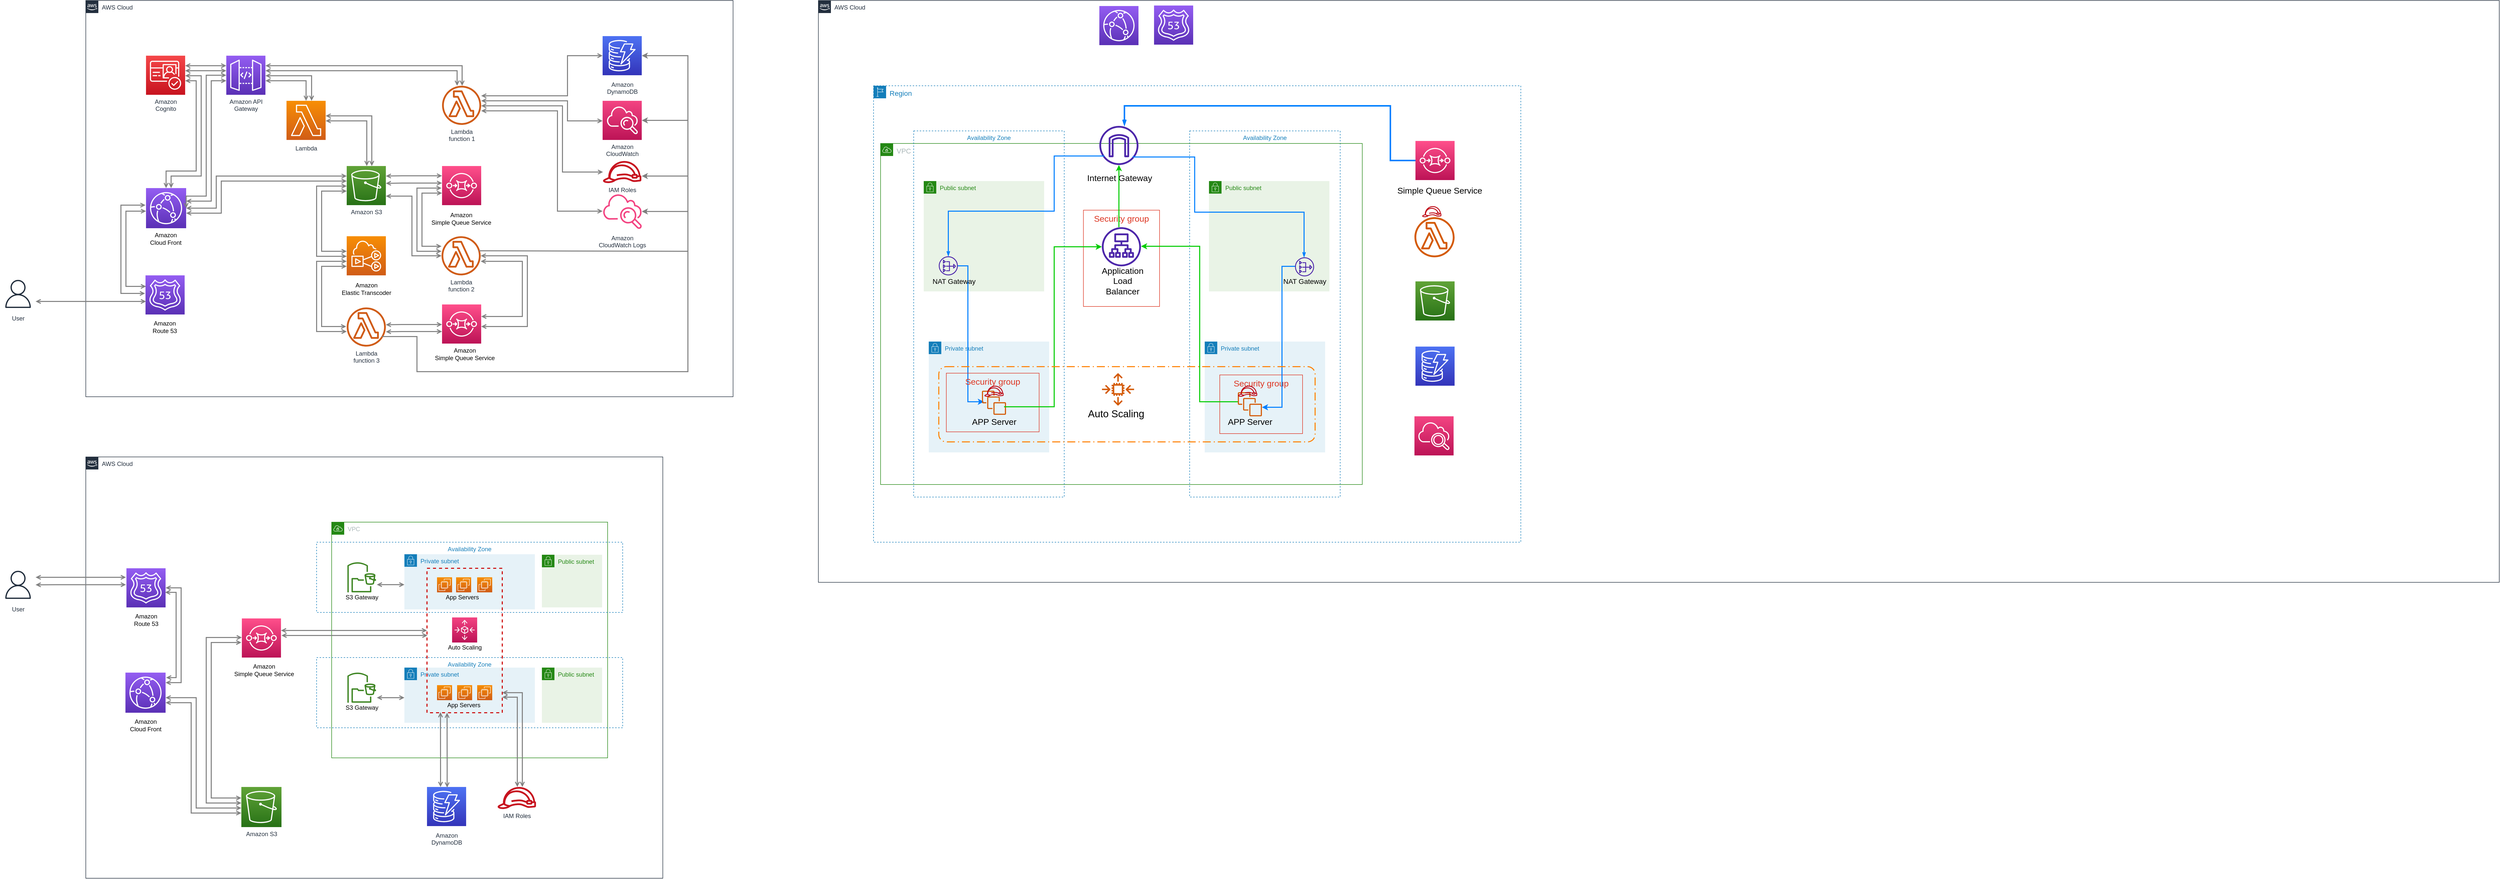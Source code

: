 <mxfile version="18.1.1" type="github">
  <diagram id="Ht1M8jgEwFfnCIfOTk4-" name="Page-1">
    <mxGraphModel dx="1422" dy="831" grid="1" gridSize="10" guides="1" tooltips="1" connect="1" arrows="1" fold="1" page="1" pageScale="1" pageWidth="1169" pageHeight="827" math="0" shadow="0">
      <root>
        <mxCell id="0" />
        <mxCell id="1" parent="0" />
        <mxCell id="rXpL0Un035cBdJI2pf8q-1" value="AWS Cloud" style="points=[[0,0],[0.25,0],[0.5,0],[0.75,0],[1,0],[1,0.25],[1,0.5],[1,0.75],[1,1],[0.75,1],[0.5,1],[0.25,1],[0,1],[0,0.75],[0,0.5],[0,0.25]];outlineConnect=0;gradientColor=none;html=1;whiteSpace=wrap;fontSize=12;fontStyle=0;container=1;pointerEvents=0;collapsible=0;recursiveResize=0;shape=mxgraph.aws4.group;grIcon=mxgraph.aws4.group_aws_cloud_alt;strokeColor=#232F3E;fillColor=none;verticalAlign=top;align=left;spacingLeft=30;fontColor=#232F3E;dashed=0;" vertex="1" parent="1">
          <mxGeometry x="1720" y="180" width="3350" height="1160" as="geometry" />
        </mxCell>
        <mxCell id="rXpL0Un035cBdJI2pf8q-2" value="&lt;font style=&quot;font-size: 14px;&quot;&gt;Region&lt;/font&gt;" style="points=[[0,0],[0.25,0],[0.5,0],[0.75,0],[1,0],[1,0.25],[1,0.5],[1,0.75],[1,1],[0.75,1],[0.5,1],[0.25,1],[0,1],[0,0.75],[0,0.5],[0,0.25]];outlineConnect=0;gradientColor=none;html=1;whiteSpace=wrap;fontSize=12;fontStyle=0;container=1;pointerEvents=0;collapsible=0;recursiveResize=0;shape=mxgraph.aws4.group;grIcon=mxgraph.aws4.group_region;strokeColor=#147EBA;fillColor=none;verticalAlign=top;align=left;spacingLeft=30;fontColor=#147EBA;dashed=1;" vertex="1" parent="rXpL0Un035cBdJI2pf8q-1">
          <mxGeometry x="110" y="170" width="1290" height="910" as="geometry" />
        </mxCell>
        <mxCell id="rXpL0Un035cBdJI2pf8q-4" value="Availability Zone" style="fillColor=none;strokeColor=#147EBA;dashed=1;verticalAlign=top;fontStyle=0;fontColor=#147EBA;" vertex="1" parent="rXpL0Un035cBdJI2pf8q-2">
          <mxGeometry x="630" y="90" width="300" height="730" as="geometry" />
        </mxCell>
        <mxCell id="rXpL0Un035cBdJI2pf8q-5" value="&lt;font style=&quot;font-size: 14px;&quot;&gt;VPC&lt;/font&gt;" style="points=[[0,0],[0.25,0],[0.5,0],[0.75,0],[1,0],[1,0.25],[1,0.5],[1,0.75],[1,1],[0.75,1],[0.5,1],[0.25,1],[0,1],[0,0.75],[0,0.5],[0,0.25]];outlineConnect=0;gradientColor=none;html=1;whiteSpace=wrap;fontSize=12;fontStyle=0;container=1;pointerEvents=0;collapsible=0;recursiveResize=0;shape=mxgraph.aws4.group;grIcon=mxgraph.aws4.group_vpc;strokeColor=#248814;fillColor=none;verticalAlign=top;align=left;spacingLeft=30;fontColor=#AAB7B8;dashed=0;" vertex="1" parent="rXpL0Un035cBdJI2pf8q-2">
          <mxGeometry x="14" y="115" width="960" height="680" as="geometry" />
        </mxCell>
        <mxCell id="rXpL0Un035cBdJI2pf8q-6" value="Public subnet" style="points=[[0,0],[0.25,0],[0.5,0],[0.75,0],[1,0],[1,0.25],[1,0.5],[1,0.75],[1,1],[0.75,1],[0.5,1],[0.25,1],[0,1],[0,0.75],[0,0.5],[0,0.25]];outlineConnect=0;gradientColor=none;html=1;whiteSpace=wrap;fontSize=12;fontStyle=0;container=1;pointerEvents=0;collapsible=0;recursiveResize=0;shape=mxgraph.aws4.group;grIcon=mxgraph.aws4.group_security_group;grStroke=0;strokeColor=#248814;fillColor=#E9F3E6;verticalAlign=top;align=left;spacingLeft=30;fontColor=#248814;dashed=0;" vertex="1" parent="rXpL0Un035cBdJI2pf8q-5">
          <mxGeometry x="86" y="75" width="240" height="220" as="geometry" />
        </mxCell>
        <mxCell id="rXpL0Un035cBdJI2pf8q-7" value="Public subnet" style="points=[[0,0],[0.25,0],[0.5,0],[0.75,0],[1,0],[1,0.25],[1,0.5],[1,0.75],[1,1],[0.75,1],[0.5,1],[0.25,1],[0,1],[0,0.75],[0,0.5],[0,0.25]];outlineConnect=0;gradientColor=none;html=1;whiteSpace=wrap;fontSize=12;fontStyle=0;container=1;pointerEvents=0;collapsible=0;recursiveResize=0;shape=mxgraph.aws4.group;grIcon=mxgraph.aws4.group_security_group;grStroke=0;strokeColor=#248814;fillColor=#E9F3E6;verticalAlign=top;align=left;spacingLeft=30;fontColor=#248814;dashed=0;" vertex="1" parent="rXpL0Un035cBdJI2pf8q-5">
          <mxGeometry x="654.5" y="75" width="240" height="220" as="geometry" />
        </mxCell>
        <mxCell id="rXpL0Un035cBdJI2pf8q-91" value="Internet Gateway" style="text;html=1;resizable=0;autosize=1;align=center;verticalAlign=middle;points=[];fillColor=none;strokeColor=none;rounded=0;fontSize=17;fontColor=#000000;" vertex="1" parent="rXpL0Un035cBdJI2pf8q-5">
          <mxGeometry x="406" y="55" width="140" height="30" as="geometry" />
        </mxCell>
        <mxCell id="rXpL0Un035cBdJI2pf8q-3" value="Availability Zone" style="fillColor=none;strokeColor=#147EBA;dashed=1;verticalAlign=top;fontStyle=0;fontColor=#147EBA;" vertex="1" parent="rXpL0Un035cBdJI2pf8q-2">
          <mxGeometry x="80" y="90" width="300" height="730" as="geometry" />
        </mxCell>
        <mxCell id="rXpL0Un035cBdJI2pf8q-10" value="Private subnet" style="points=[[0,0],[0.25,0],[0.5,0],[0.75,0],[1,0],[1,0.25],[1,0.5],[1,0.75],[1,1],[0.75,1],[0.5,1],[0.25,1],[0,1],[0,0.75],[0,0.5],[0,0.25]];outlineConnect=0;gradientColor=none;html=1;whiteSpace=wrap;fontSize=12;fontStyle=0;container=1;pointerEvents=0;collapsible=0;recursiveResize=0;shape=mxgraph.aws4.group;grIcon=mxgraph.aws4.group_security_group;grStroke=0;strokeColor=#147EBA;fillColor=#E6F2F8;verticalAlign=top;align=left;spacingLeft=30;fontColor=#147EBA;dashed=0;" vertex="1" parent="rXpL0Un035cBdJI2pf8q-2">
          <mxGeometry x="660" y="510" width="240" height="221" as="geometry" />
        </mxCell>
        <mxCell id="rXpL0Un035cBdJI2pf8q-88" value="Security group" style="fillColor=none;strokeColor=#DD3522;verticalAlign=top;fontStyle=0;fontColor=#DD3522;fontSize=17;" vertex="1" parent="rXpL0Un035cBdJI2pf8q-2">
          <mxGeometry x="690" y="576.5" width="165" height="117" as="geometry" />
        </mxCell>
        <mxCell id="rXpL0Un035cBdJI2pf8q-8" value="Private subnet" style="points=[[0,0],[0.25,0],[0.5,0],[0.75,0],[1,0],[1,0.25],[1,0.5],[1,0.75],[1,1],[0.75,1],[0.5,1],[0.25,1],[0,1],[0,0.75],[0,0.5],[0,0.25]];outlineConnect=0;gradientColor=none;html=1;whiteSpace=wrap;fontSize=12;fontStyle=0;container=1;pointerEvents=0;collapsible=0;recursiveResize=0;shape=mxgraph.aws4.group;grIcon=mxgraph.aws4.group_security_group;grStroke=0;strokeColor=#147EBA;fillColor=#E6F2F8;verticalAlign=top;align=left;spacingLeft=30;fontColor=#147EBA;dashed=0;" vertex="1" parent="rXpL0Un035cBdJI2pf8q-2">
          <mxGeometry x="110" y="510" width="240" height="221" as="geometry" />
        </mxCell>
        <mxCell id="rXpL0Un035cBdJI2pf8q-86" value="Security group" style="fillColor=none;strokeColor=#DD3522;verticalAlign=top;fontStyle=0;fontColor=#DD3522;fontSize=17;" vertex="1" parent="rXpL0Un035cBdJI2pf8q-2">
          <mxGeometry x="418.25" y="248" width="151.75" height="192" as="geometry" />
        </mxCell>
        <mxCell id="rXpL0Un035cBdJI2pf8q-11" value="" style="sketch=0;points=[[0,0,0],[0.25,0,0],[0.5,0,0],[0.75,0,0],[1,0,0],[0,1,0],[0.25,1,0],[0.5,1,0],[0.75,1,0],[1,1,0],[0,0.25,0],[0,0.5,0],[0,0.75,0],[1,0.25,0],[1,0.5,0],[1,0.75,0]];outlineConnect=0;fontColor=#232F3E;gradientColor=#FF4F8B;gradientDirection=north;fillColor=#BC1356;strokeColor=#ffffff;dashed=0;verticalLabelPosition=bottom;verticalAlign=top;align=center;html=1;fontSize=12;fontStyle=0;aspect=fixed;shape=mxgraph.aws4.resourceIcon;resIcon=mxgraph.aws4.sqs;" vertex="1" parent="rXpL0Un035cBdJI2pf8q-2">
          <mxGeometry x="1080" y="110" width="78" height="78" as="geometry" />
        </mxCell>
        <mxCell id="rXpL0Un035cBdJI2pf8q-12" value="&lt;font style=&quot;font-size: 17px;&quot;&gt;Simple Queue Service&lt;/font&gt;" style="text;html=1;resizable=0;autosize=1;align=center;verticalAlign=middle;points=[];fillColor=none;strokeColor=none;rounded=0;" vertex="1" parent="rXpL0Un035cBdJI2pf8q-2">
          <mxGeometry x="1038" y="200" width="180" height="20" as="geometry" />
        </mxCell>
        <mxCell id="rXpL0Un035cBdJI2pf8q-13" value="" style="sketch=0;outlineConnect=0;fontColor=#232F3E;gradientColor=none;fillColor=#4D27AA;strokeColor=none;dashed=0;verticalLabelPosition=bottom;verticalAlign=top;align=center;html=1;fontSize=12;fontStyle=0;aspect=fixed;pointerEvents=1;shape=mxgraph.aws4.internet_gateway;" vertex="1" parent="rXpL0Un035cBdJI2pf8q-2">
          <mxGeometry x="450" y="80" width="78" height="78" as="geometry" />
        </mxCell>
        <mxCell id="rXpL0Un035cBdJI2pf8q-18" value="" style="sketch=0;outlineConnect=0;fontColor=#232F3E;gradientColor=none;fillColor=#D45B07;strokeColor=none;dashed=0;verticalLabelPosition=bottom;verticalAlign=top;align=center;html=1;fontSize=12;fontStyle=0;aspect=fixed;pointerEvents=1;shape=mxgraph.aws4.lambda_function;" vertex="1" parent="rXpL0Un035cBdJI2pf8q-2">
          <mxGeometry x="1078" y="262" width="80" height="80" as="geometry" />
        </mxCell>
        <mxCell id="rXpL0Un035cBdJI2pf8q-19" value="" style="sketch=0;points=[[0,0,0],[0.25,0,0],[0.5,0,0],[0.75,0,0],[1,0,0],[0,1,0],[0.25,1,0],[0.5,1,0],[0.75,1,0],[1,1,0],[0,0.25,0],[0,0.5,0],[0,0.75,0],[1,0.25,0],[1,0.5,0],[1,0.75,0]];outlineConnect=0;fontColor=#232F3E;gradientColor=#60A337;gradientDirection=north;fillColor=#277116;strokeColor=#ffffff;dashed=0;verticalLabelPosition=bottom;verticalAlign=top;align=center;html=1;fontSize=12;fontStyle=0;aspect=fixed;shape=mxgraph.aws4.resourceIcon;resIcon=mxgraph.aws4.s3;" vertex="1" parent="rXpL0Un035cBdJI2pf8q-2">
          <mxGeometry x="1080" y="390" width="78" height="78" as="geometry" />
        </mxCell>
        <mxCell id="rXpL0Un035cBdJI2pf8q-21" value="" style="sketch=0;points=[[0,0,0],[0.25,0,0],[0.5,0,0],[0.75,0,0],[1,0,0],[0,1,0],[0.25,1,0],[0.5,1,0],[0.75,1,0],[1,1,0],[0,0.25,0],[0,0.5,0],[0,0.75,0],[1,0.25,0],[1,0.5,0],[1,0.75,0]];outlineConnect=0;fontColor=#232F3E;gradientColor=#4D72F3;gradientDirection=north;fillColor=#3334B9;strokeColor=#ffffff;dashed=0;verticalLabelPosition=bottom;verticalAlign=top;align=center;html=1;fontSize=12;fontStyle=0;aspect=fixed;shape=mxgraph.aws4.resourceIcon;resIcon=mxgraph.aws4.dynamodb;" vertex="1" parent="rXpL0Un035cBdJI2pf8q-2">
          <mxGeometry x="1080" y="520" width="78" height="78" as="geometry" />
        </mxCell>
        <mxCell id="rXpL0Un035cBdJI2pf8q-22" value="" style="sketch=0;points=[[0,0,0],[0.25,0,0],[0.5,0,0],[0.75,0,0],[1,0,0],[0,1,0],[0.25,1,0],[0.5,1,0],[0.75,1,0],[1,1,0],[0,0.25,0],[0,0.5,0],[0,0.75,0],[1,0.25,0],[1,0.5,0],[1,0.75,0]];points=[[0,0,0],[0.25,0,0],[0.5,0,0],[0.75,0,0],[1,0,0],[0,1,0],[0.25,1,0],[0.5,1,0],[0.75,1,0],[1,1,0],[0,0.25,0],[0,0.5,0],[0,0.75,0],[1,0.25,0],[1,0.5,0],[1,0.75,0]];outlineConnect=0;fontColor=#232F3E;gradientColor=#F34482;gradientDirection=north;fillColor=#BC1356;strokeColor=#ffffff;dashed=0;verticalLabelPosition=bottom;verticalAlign=top;align=center;html=1;fontSize=12;fontStyle=0;aspect=fixed;shape=mxgraph.aws4.resourceIcon;resIcon=mxgraph.aws4.cloudwatch_2;" vertex="1" parent="rXpL0Un035cBdJI2pf8q-2">
          <mxGeometry x="1078" y="659" width="78" height="78" as="geometry" />
        </mxCell>
        <mxCell id="rXpL0Un035cBdJI2pf8q-90" value="" style="edgeStyle=orthogonalEdgeStyle;rounded=0;orthogonalLoop=1;jettySize=auto;html=1;fontSize=17;fontColor=#000000;entryX=0.405;entryY=0.487;entryDx=0;entryDy=0;entryPerimeter=0;strokeWidth=2;strokeColor=#007FFF;" edge="1" parent="rXpL0Un035cBdJI2pf8q-2" source="rXpL0Un035cBdJI2pf8q-16" target="rXpL0Un035cBdJI2pf8q-87">
          <mxGeometry relative="1" as="geometry">
            <mxPoint x="170.037" y="519" as="targetPoint" />
            <Array as="points">
              <mxPoint x="188" y="359" />
              <mxPoint x="188" y="630" />
            </Array>
          </mxGeometry>
        </mxCell>
        <mxCell id="rXpL0Un035cBdJI2pf8q-16" value="" style="sketch=0;outlineConnect=0;fontColor=#232F3E;gradientColor=none;fillColor=#4D27AA;strokeColor=none;dashed=0;verticalLabelPosition=bottom;verticalAlign=top;align=center;html=1;fontSize=12;fontStyle=0;aspect=fixed;pointerEvents=1;shape=mxgraph.aws4.nat_gateway;" vertex="1" parent="rXpL0Un035cBdJI2pf8q-2">
          <mxGeometry x="130" y="340" width="38" height="38" as="geometry" />
        </mxCell>
        <mxCell id="rXpL0Un035cBdJI2pf8q-23" value="NAT Gateway" style="text;html=1;resizable=0;autosize=1;align=center;verticalAlign=middle;points=[];fillColor=none;strokeColor=none;rounded=0;fontSize=14;" vertex="1" parent="rXpL0Un035cBdJI2pf8q-2">
          <mxGeometry x="110" y="380" width="100" height="20" as="geometry" />
        </mxCell>
        <mxCell id="rXpL0Un035cBdJI2pf8q-24" value="" style="sketch=0;outlineConnect=0;fontColor=#232F3E;gradientColor=none;fillColor=#4D27AA;strokeColor=none;dashed=0;verticalLabelPosition=bottom;verticalAlign=top;align=center;html=1;fontSize=12;fontStyle=0;aspect=fixed;pointerEvents=1;shape=mxgraph.aws4.nat_gateway;" vertex="1" parent="rXpL0Un035cBdJI2pf8q-2">
          <mxGeometry x="840" y="342" width="38" height="38" as="geometry" />
        </mxCell>
        <mxCell id="rXpL0Un035cBdJI2pf8q-25" value="NAT Gateway" style="text;html=1;resizable=0;autosize=1;align=center;verticalAlign=middle;points=[];fillColor=none;strokeColor=none;rounded=0;fontSize=14;" vertex="1" parent="rXpL0Un035cBdJI2pf8q-2">
          <mxGeometry x="809" y="380" width="100" height="20" as="geometry" />
        </mxCell>
        <mxCell id="rXpL0Un035cBdJI2pf8q-17" value="" style="sketch=0;outlineConnect=0;fontColor=#232F3E;gradientColor=none;fillColor=#4D27AA;strokeColor=none;dashed=0;verticalLabelPosition=bottom;verticalAlign=top;align=center;html=1;fontSize=12;fontStyle=0;aspect=fixed;pointerEvents=1;shape=mxgraph.aws4.application_load_balancer;" vertex="1" parent="rXpL0Un035cBdJI2pf8q-2">
          <mxGeometry x="455" y="282" width="78" height="78" as="geometry" />
        </mxCell>
        <mxCell id="rXpL0Un035cBdJI2pf8q-27" value="" style="sketch=0;outlineConnect=0;fontColor=#232F3E;gradientColor=none;fillColor=#D45B07;strokeColor=none;dashed=0;verticalLabelPosition=bottom;verticalAlign=top;align=center;html=1;fontSize=12;fontStyle=0;aspect=fixed;pointerEvents=1;shape=mxgraph.aws4.auto_scaling2;" vertex="1" parent="rXpL0Un035cBdJI2pf8q-2">
          <mxGeometry x="455" y="573" width="64.5" height="64.5" as="geometry" />
        </mxCell>
        <mxCell id="rXpL0Un035cBdJI2pf8q-28" value="&lt;font style=&quot;font-size: 17px;&quot;&gt;Application &lt;br&gt;Load &lt;br&gt;Balancer&lt;/font&gt;" style="text;html=1;resizable=0;autosize=1;align=center;verticalAlign=middle;points=[];fillColor=none;strokeColor=none;rounded=0;fontSize=14;" vertex="1" parent="rXpL0Un035cBdJI2pf8q-2">
          <mxGeometry x="445.5" y="360" width="100" height="60" as="geometry" />
        </mxCell>
        <mxCell id="rXpL0Un035cBdJI2pf8q-29" value="&lt;a style=&quot;text-decoration-line: none; -webkit-tap-highlight-color: rgba(0, 0, 0, 0.1); outline: 0px; font-family: arial, sans-serif; font-size: small; text-align: left; background-color: rgb(255, 255, 255);&quot; data-ved=&quot;2ahUKEwjeqJL6hPP3AhWjgFYBHTTMAuYQFnoECBAQAQ&quot; href=&quot;https://aws.amazon.com/autoscaling/&quot;&gt;&lt;h3 style=&quot;font-weight: normal; margin: 0px 0px 3px; padding: 10px 0px 0px; font-size: 20px; line-height: 1.3; display: inline-block;&quot; class=&quot;LC20lb MBeuO DKV0Md&quot;&gt;&lt;font color=&quot;#000000&quot;&gt;Auto Scaling&lt;/font&gt;&lt;/h3&gt;&lt;/a&gt;" style="text;html=1;resizable=0;autosize=1;align=center;verticalAlign=middle;points=[];fillColor=none;strokeColor=none;rounded=0;fontSize=17;" vertex="1" parent="rXpL0Un035cBdJI2pf8q-2">
          <mxGeometry x="418.25" y="630" width="130" height="40" as="geometry" />
        </mxCell>
        <mxCell id="rXpL0Un035cBdJI2pf8q-30" value="" style="sketch=0;outlineConnect=0;fontColor=#232F3E;gradientColor=none;fillColor=#D45B07;strokeColor=none;dashed=0;verticalLabelPosition=bottom;verticalAlign=top;align=center;html=1;fontSize=12;fontStyle=0;aspect=fixed;pointerEvents=1;shape=mxgraph.aws4.instances;" vertex="1" parent="rXpL0Un035cBdJI2pf8q-2">
          <mxGeometry x="216" y="608" width="48" height="48" as="geometry" />
        </mxCell>
        <mxCell id="rXpL0Un035cBdJI2pf8q-84" value="APP Server" style="text;html=1;resizable=0;autosize=1;align=center;verticalAlign=middle;points=[];fillColor=none;strokeColor=none;rounded=0;fontSize=17;fontColor=#000000;" vertex="1" parent="rXpL0Un035cBdJI2pf8q-2">
          <mxGeometry x="190" y="656" width="100" height="30" as="geometry" />
        </mxCell>
        <mxCell id="rXpL0Un035cBdJI2pf8q-85" value="APP Server" style="text;html=1;resizable=0;autosize=1;align=center;verticalAlign=middle;points=[];fillColor=none;strokeColor=none;rounded=0;fontSize=17;fontColor=#000000;" vertex="1" parent="rXpL0Un035cBdJI2pf8q-2">
          <mxGeometry x="700" y="656" width="100" height="30" as="geometry" />
        </mxCell>
        <mxCell id="rXpL0Un035cBdJI2pf8q-87" value="Security group" style="fillColor=none;strokeColor=#DD3522;verticalAlign=top;fontStyle=0;fontColor=#DD3522;fontSize=17;" vertex="1" parent="rXpL0Un035cBdJI2pf8q-2">
          <mxGeometry x="145" y="573" width="185" height="117" as="geometry" />
        </mxCell>
        <mxCell id="rXpL0Un035cBdJI2pf8q-92" value="" style="edgeStyle=orthogonalEdgeStyle;html=1;endArrow=none;elbow=vertical;startArrow=openThin;startFill=0;strokeColor=#007FFF;rounded=0;fontSize=17;fontColor=#000000;strokeWidth=2;entryX=0.128;entryY=0.769;entryDx=0;entryDy=0;entryPerimeter=0;" edge="1" parent="rXpL0Un035cBdJI2pf8q-2" source="rXpL0Un035cBdJI2pf8q-16" target="rXpL0Un035cBdJI2pf8q-13">
          <mxGeometry width="100" relative="1" as="geometry">
            <mxPoint x="350" y="380" as="sourcePoint" />
            <mxPoint x="450" y="380" as="targetPoint" />
            <Array as="points">
              <mxPoint x="149" y="250" />
              <mxPoint x="360" y="250" />
              <mxPoint x="360" y="140" />
            </Array>
          </mxGeometry>
        </mxCell>
        <mxCell id="rXpL0Un035cBdJI2pf8q-93" value="" style="edgeStyle=orthogonalEdgeStyle;html=1;endArrow=none;elbow=vertical;startArrow=openThin;startFill=0;strokeColor=#007FFF;rounded=0;fontSize=17;fontColor=#000000;strokeWidth=2;entryX=0.867;entryY=0.771;entryDx=0;entryDy=0;entryPerimeter=0;" edge="1" parent="rXpL0Un035cBdJI2pf8q-2" target="rXpL0Un035cBdJI2pf8q-13">
          <mxGeometry width="100" relative="1" as="geometry">
            <mxPoint x="858.0" y="342" as="sourcePoint" />
            <mxPoint x="1159" y="142.0" as="targetPoint" />
            <Array as="points">
              <mxPoint x="858" y="252" />
              <mxPoint x="640" y="252" />
              <mxPoint x="640" y="142" />
              <mxPoint x="518" y="142" />
            </Array>
          </mxGeometry>
        </mxCell>
        <mxCell id="rXpL0Un035cBdJI2pf8q-94" value="" style="edgeStyle=orthogonalEdgeStyle;rounded=0;orthogonalLoop=1;jettySize=auto;html=1;fontSize=17;fontColor=#000000;strokeWidth=2;strokeColor=#007FFF;" edge="1" parent="rXpL0Un035cBdJI2pf8q-2" source="rXpL0Un035cBdJI2pf8q-24">
          <mxGeometry relative="1" as="geometry">
            <mxPoint x="794" y="359.997" as="sourcePoint" />
            <mxPoint x="774" y="640.96" as="targetPoint" />
            <Array as="points">
              <mxPoint x="814" y="360" />
              <mxPoint x="814" y="641" />
            </Array>
          </mxGeometry>
        </mxCell>
        <mxCell id="rXpL0Un035cBdJI2pf8q-95" value="" style="edgeStyle=orthogonalEdgeStyle;rounded=0;orthogonalLoop=1;jettySize=auto;html=1;fontSize=17;fontColor=#000000;strokeWidth=2;strokeColor=#00CC00;exitX=0.622;exitY=0.573;exitDx=0;exitDy=0;exitPerimeter=0;" edge="1" parent="rXpL0Un035cBdJI2pf8q-2" source="rXpL0Un035cBdJI2pf8q-87" target="rXpL0Un035cBdJI2pf8q-17">
          <mxGeometry relative="1" as="geometry">
            <mxPoint x="340.0" y="398.95" as="sourcePoint" />
            <mxPoint x="391.925" y="669.929" as="targetPoint" />
            <Array as="points">
              <mxPoint x="360" y="640" />
              <mxPoint x="360" y="321" />
            </Array>
          </mxGeometry>
        </mxCell>
        <mxCell id="rXpL0Un035cBdJI2pf8q-96" value="" style="edgeStyle=orthogonalEdgeStyle;rounded=0;orthogonalLoop=1;jettySize=auto;html=1;fontSize=17;fontColor=#000000;strokeWidth=2;strokeColor=#00CC00;" edge="1" parent="rXpL0Un035cBdJI2pf8q-2" source="rXpL0Un035cBdJI2pf8q-82" target="rXpL0Un035cBdJI2pf8q-17">
          <mxGeometry relative="1" as="geometry">
            <mxPoint x="720" y="650" as="sourcePoint" />
            <mxPoint x="465" y="331.0" as="targetPoint" />
            <Array as="points">
              <mxPoint x="650" y="630" />
              <mxPoint x="650" y="320" />
            </Array>
          </mxGeometry>
        </mxCell>
        <mxCell id="rXpL0Un035cBdJI2pf8q-82" value="" style="sketch=0;outlineConnect=0;fontColor=#232F3E;gradientColor=none;fillColor=#D45B07;strokeColor=none;dashed=0;verticalLabelPosition=bottom;verticalAlign=top;align=center;html=1;fontSize=12;fontStyle=0;aspect=fixed;pointerEvents=1;shape=mxgraph.aws4.instances;" vertex="1" parent="rXpL0Un035cBdJI2pf8q-2">
          <mxGeometry x="726" y="611" width="48" height="48" as="geometry" />
        </mxCell>
        <mxCell id="rXpL0Un035cBdJI2pf8q-26" value="" style="rounded=1;arcSize=10;dashed=1;fillColor=none;gradientColor=none;dashPattern=8 3 1 3;strokeWidth=2;fontSize=14;strokeColor=#FF8000;" vertex="1" parent="rXpL0Un035cBdJI2pf8q-2">
          <mxGeometry x="130" y="560" width="750" height="150" as="geometry" />
        </mxCell>
        <mxCell id="rXpL0Un035cBdJI2pf8q-97" value="" style="edgeStyle=orthogonalEdgeStyle;rounded=0;orthogonalLoop=1;jettySize=auto;html=1;fontSize=17;fontColor=#000000;strokeWidth=2;strokeColor=#00CC00;" edge="1" parent="rXpL0Un035cBdJI2pf8q-2" source="rXpL0Un035cBdJI2pf8q-17" target="rXpL0Un035cBdJI2pf8q-13">
          <mxGeometry relative="1" as="geometry">
            <mxPoint x="736" y="640" as="sourcePoint" />
            <mxPoint x="543" y="330" as="targetPoint" />
            <Array as="points">
              <mxPoint x="489" y="250" />
              <mxPoint x="489" y="250" />
            </Array>
          </mxGeometry>
        </mxCell>
        <mxCell id="rXpL0Un035cBdJI2pf8q-98" value="" style="sketch=0;outlineConnect=0;fontColor=#232F3E;gradientColor=none;fillColor=#BF0816;strokeColor=none;dashed=0;verticalLabelPosition=bottom;verticalAlign=top;align=center;html=1;fontSize=12;fontStyle=0;aspect=fixed;pointerEvents=1;shape=mxgraph.aws4.role;" vertex="1" parent="rXpL0Un035cBdJI2pf8q-2">
          <mxGeometry x="220.5" y="598" width="39" height="22" as="geometry" />
        </mxCell>
        <mxCell id="rXpL0Un035cBdJI2pf8q-99" value="" style="sketch=0;outlineConnect=0;fontColor=#232F3E;gradientColor=none;fillColor=#BF0816;strokeColor=none;dashed=0;verticalLabelPosition=bottom;verticalAlign=top;align=center;html=1;fontSize=12;fontStyle=0;aspect=fixed;pointerEvents=1;shape=mxgraph.aws4.role;" vertex="1" parent="rXpL0Un035cBdJI2pf8q-2">
          <mxGeometry x="726" y="598" width="39" height="22" as="geometry" />
        </mxCell>
        <mxCell id="rXpL0Un035cBdJI2pf8q-100" value="" style="sketch=0;outlineConnect=0;fontColor=#232F3E;gradientColor=none;fillColor=#BF0816;strokeColor=none;dashed=0;verticalLabelPosition=bottom;verticalAlign=top;align=center;html=1;fontSize=12;fontStyle=0;aspect=fixed;pointerEvents=1;shape=mxgraph.aws4.role;" vertex="1" parent="rXpL0Un035cBdJI2pf8q-2">
          <mxGeometry x="1093" y="240" width="39" height="22" as="geometry" />
        </mxCell>
        <mxCell id="rXpL0Un035cBdJI2pf8q-101" value="" style="edgeStyle=orthogonalEdgeStyle;html=1;endArrow=none;elbow=vertical;startArrow=openThin;startFill=0;strokeColor=#007FFF;rounded=0;fontSize=17;fontColor=#000000;strokeWidth=3;" edge="1" parent="rXpL0Un035cBdJI2pf8q-2" source="rXpL0Un035cBdJI2pf8q-13" target="rXpL0Un035cBdJI2pf8q-11">
          <mxGeometry width="100" relative="1" as="geometry">
            <mxPoint x="868" y="352" as="sourcePoint" />
            <mxPoint x="527.626" y="150.138" as="targetPoint" />
            <Array as="points">
              <mxPoint x="500" y="40" />
              <mxPoint x="1030" y="40" />
              <mxPoint x="1030" y="149" />
            </Array>
          </mxGeometry>
        </mxCell>
        <mxCell id="rXpL0Un035cBdJI2pf8q-14" value="" style="sketch=0;points=[[0,0,0],[0.25,0,0],[0.5,0,0],[0.75,0,0],[1,0,0],[0,1,0],[0.25,1,0],[0.5,1,0],[0.75,1,0],[1,1,0],[0,0.25,0],[0,0.5,0],[0,0.75,0],[1,0.25,0],[1,0.5,0],[1,0.75,0]];outlineConnect=0;fontColor=#232F3E;gradientColor=#945DF2;gradientDirection=north;fillColor=#5A30B5;strokeColor=#ffffff;dashed=0;verticalLabelPosition=bottom;verticalAlign=top;align=center;html=1;fontSize=12;fontStyle=0;aspect=fixed;shape=mxgraph.aws4.resourceIcon;resIcon=mxgraph.aws4.route_53;" vertex="1" parent="rXpL0Un035cBdJI2pf8q-1">
          <mxGeometry x="669" y="10" width="78" height="78" as="geometry" />
        </mxCell>
        <mxCell id="rXpL0Un035cBdJI2pf8q-15" value="" style="sketch=0;points=[[0,0,0],[0.25,0,0],[0.5,0,0],[0.75,0,0],[1,0,0],[0,1,0],[0.25,1,0],[0.5,1,0],[0.75,1,0],[1,1,0],[0,0.25,0],[0,0.5,0],[0,0.75,0],[1,0.25,0],[1,0.5,0],[1,0.75,0]];outlineConnect=0;fontColor=#232F3E;gradientColor=#945DF2;gradientDirection=north;fillColor=#5A30B5;strokeColor=#ffffff;dashed=0;verticalLabelPosition=bottom;verticalAlign=top;align=center;html=1;fontSize=12;fontStyle=0;aspect=fixed;shape=mxgraph.aws4.resourceIcon;resIcon=mxgraph.aws4.cloudfront;" vertex="1" parent="rXpL0Un035cBdJI2pf8q-1">
          <mxGeometry x="560" y="11" width="78" height="78" as="geometry" />
        </mxCell>
        <mxCell id="oiIDUnYNHTpMOxStJqNs-13" value="VPC" style="points=[[0,0],[0.25,0],[0.5,0],[0.75,0],[1,0],[1,0.25],[1,0.5],[1,0.75],[1,1],[0.75,1],[0.5,1],[0.25,1],[0,1],[0,0.75],[0,0.5],[0,0.25]];outlineConnect=0;gradientColor=none;html=1;whiteSpace=wrap;fontSize=12;fontStyle=0;container=1;pointerEvents=0;collapsible=0;recursiveResize=0;shape=mxgraph.aws4.group;grIcon=mxgraph.aws4.group_vpc;strokeColor=#248814;fillColor=none;verticalAlign=top;align=left;spacingLeft=30;fontColor=#AAB7B8;dashed=0;" parent="1" vertex="1">
          <mxGeometry x="750" y="1220" width="550" height="470" as="geometry" />
        </mxCell>
        <mxCell id="oiIDUnYNHTpMOxStJqNs-14" value="Private subnet" style="points=[[0,0],[0.25,0],[0.5,0],[0.75,0],[1,0],[1,0.25],[1,0.5],[1,0.75],[1,1],[0.75,1],[0.5,1],[0.25,1],[0,1],[0,0.75],[0,0.5],[0,0.25]];outlineConnect=0;gradientColor=none;html=1;whiteSpace=wrap;fontSize=12;fontStyle=0;container=1;pointerEvents=0;collapsible=0;recursiveResize=0;shape=mxgraph.aws4.group;grIcon=mxgraph.aws4.group_security_group;grStroke=0;strokeColor=#147EBA;fillColor=#E6F2F8;verticalAlign=top;align=left;spacingLeft=30;fontColor=#147EBA;dashed=0;" parent="oiIDUnYNHTpMOxStJqNs-13" vertex="1">
          <mxGeometry x="145" y="64" width="260" height="110" as="geometry" />
        </mxCell>
        <mxCell id="oiIDUnYNHTpMOxStJqNs-15" value="Private subnet" style="points=[[0,0],[0.25,0],[0.5,0],[0.75,0],[1,0],[1,0.25],[1,0.5],[1,0.75],[1,1],[0.75,1],[0.5,1],[0.25,1],[0,1],[0,0.75],[0,0.5],[0,0.25]];outlineConnect=0;gradientColor=none;html=1;whiteSpace=wrap;fontSize=12;fontStyle=0;container=1;pointerEvents=0;collapsible=0;recursiveResize=0;shape=mxgraph.aws4.group;grIcon=mxgraph.aws4.group_security_group;grStroke=0;strokeColor=#147EBA;fillColor=#E6F2F8;verticalAlign=top;align=left;spacingLeft=30;fontColor=#147EBA;dashed=0;" parent="oiIDUnYNHTpMOxStJqNs-13" vertex="1">
          <mxGeometry x="145" y="290" width="260" height="110" as="geometry" />
        </mxCell>
        <mxCell id="oiIDUnYNHTpMOxStJqNs-27" value="" style="sketch=0;points=[[0,0,0],[0.25,0,0],[0.5,0,0],[0.75,0,0],[1,0,0],[0,1,0],[0.25,1,0],[0.5,1,0],[0.75,1,0],[1,1,0],[0,0.25,0],[0,0.5,0],[0,0.75,0],[1,0.25,0],[1,0.5,0],[1,0.75,0]];points=[[0,0,0],[0.25,0,0],[0.5,0,0],[0.75,0,0],[1,0,0],[0,1,0],[0.25,1,0],[0.5,1,0],[0.75,1,0],[1,1,0],[0,0.25,0],[0,0.5,0],[0,0.75,0],[1,0.25,0],[1,0.5,0],[1,0.75,0]];outlineConnect=0;fontColor=#232F3E;gradientColor=#F34482;gradientDirection=north;fillColor=#BC1356;strokeColor=#ffffff;dashed=0;verticalLabelPosition=bottom;verticalAlign=top;align=center;html=1;fontSize=12;fontStyle=0;aspect=fixed;shape=mxgraph.aws4.resourceIcon;resIcon=mxgraph.aws4.autoscaling;" parent="oiIDUnYNHTpMOxStJqNs-13" vertex="1">
          <mxGeometry x="240" y="190" width="50" height="50" as="geometry" />
        </mxCell>
        <mxCell id="oiIDUnYNHTpMOxStJqNs-28" value="Auto Scaling" style="text;html=1;resizable=0;autosize=1;align=center;verticalAlign=middle;points=[];fillColor=none;strokeColor=none;rounded=0;" parent="oiIDUnYNHTpMOxStJqNs-13" vertex="1">
          <mxGeometry x="225" y="240" width="80" height="20" as="geometry" />
        </mxCell>
        <mxCell id="SyALjqZVbwJZsE9M6Zfd-1" value="AWS Cloud" style="points=[[0,0],[0.25,0],[0.5,0],[0.75,0],[1,0],[1,0.25],[1,0.5],[1,0.75],[1,1],[0.75,1],[0.5,1],[0.25,1],[0,1],[0,0.75],[0,0.5],[0,0.25]];outlineConnect=0;gradientColor=none;html=1;whiteSpace=wrap;fontSize=12;fontStyle=0;container=1;pointerEvents=0;collapsible=0;recursiveResize=0;shape=mxgraph.aws4.group;grIcon=mxgraph.aws4.group_aws_cloud_alt;strokeColor=#232F3E;fillColor=none;verticalAlign=top;align=left;spacingLeft=30;fontColor=#232F3E;dashed=0;" parent="1" vertex="1">
          <mxGeometry x="260" y="180" width="1290" height="790" as="geometry" />
        </mxCell>
        <mxCell id="SyALjqZVbwJZsE9M6Zfd-2" value="" style="sketch=0;points=[[0,0,0],[0.25,0,0],[0.5,0,0],[0.75,0,0],[1,0,0],[0,1,0],[0.25,1,0],[0.5,1,0],[0.75,1,0],[1,1,0],[0,0.25,0],[0,0.5,0],[0,0.75,0],[1,0.25,0],[1,0.5,0],[1,0.75,0]];outlineConnect=0;fontColor=#232F3E;gradientColor=#945DF2;gradientDirection=north;fillColor=#5A30B5;strokeColor=#ffffff;dashed=0;verticalLabelPosition=bottom;verticalAlign=top;align=center;html=1;fontSize=17;fontStyle=0;aspect=fixed;shape=mxgraph.aws4.resourceIcon;resIcon=mxgraph.aws4.cloudfront;" parent="SyALjqZVbwJZsE9M6Zfd-1" vertex="1">
          <mxGeometry x="120" y="374" width="80" height="80" as="geometry" />
        </mxCell>
        <mxCell id="SyALjqZVbwJZsE9M6Zfd-7" value="Amazon &lt;br&gt;Cloud Front" style="text;html=1;resizable=0;autosize=1;align=center;verticalAlign=middle;points=[];fillColor=none;strokeColor=none;rounded=0;fontSize=12;labelBackgroundColor=default;" parent="SyALjqZVbwJZsE9M6Zfd-1" vertex="1">
          <mxGeometry x="119" y="460" width="80" height="30" as="geometry" />
        </mxCell>
        <mxCell id="UEzPUAAOIrF-is8g5C7q-111" value="Amazon &lt;br&gt;Cognito" style="outlineConnect=0;fontColor=#232F3E;gradientColor=#F54749;gradientDirection=north;fillColor=#C7131F;strokeColor=#ffffff;dashed=0;verticalLabelPosition=bottom;verticalAlign=top;align=center;html=1;fontSize=12;fontStyle=0;aspect=fixed;shape=mxgraph.aws4.resourceIcon;resIcon=mxgraph.aws4.cognito;labelBackgroundColor=#ffffff;" parent="SyALjqZVbwJZsE9M6Zfd-1" vertex="1">
          <mxGeometry x="120" y="110" width="78" height="78" as="geometry" />
        </mxCell>
        <mxCell id="UEzPUAAOIrF-is8g5C7q-113" value="Lambda" style="outlineConnect=0;fontColor=#232F3E;gradientColor=#F78E04;gradientDirection=north;fillColor=#D05C17;strokeColor=#ffffff;dashed=0;verticalLabelPosition=bottom;verticalAlign=top;align=center;html=1;fontSize=12;fontStyle=0;aspect=fixed;shape=mxgraph.aws4.resourceIcon;resIcon=mxgraph.aws4.lambda;labelBackgroundColor=#ffffff;spacingTop=3;" parent="SyALjqZVbwJZsE9M6Zfd-1" vertex="1">
          <mxGeometry x="400" y="200" width="78" height="78" as="geometry" />
        </mxCell>
        <mxCell id="UEzPUAAOIrF-is8g5C7q-114" value="Amazon API&lt;br&gt;Gateway&lt;br&gt;" style="outlineConnect=0;fontColor=#232F3E;gradientColor=#945DF2;gradientDirection=north;fillColor=#5A30B5;strokeColor=#ffffff;dashed=0;verticalLabelPosition=bottom;verticalAlign=top;align=center;html=1;fontSize=12;fontStyle=0;aspect=fixed;shape=mxgraph.aws4.resourceIcon;resIcon=mxgraph.aws4.api_gateway;labelBackgroundColor=#ffffff;" parent="SyALjqZVbwJZsE9M6Zfd-1" vertex="1">
          <mxGeometry x="280" y="110" width="78" height="78" as="geometry" />
        </mxCell>
        <mxCell id="UEzPUAAOIrF-is8g5C7q-126" style="edgeStyle=orthogonalEdgeStyle;rounded=0;orthogonalLoop=1;jettySize=auto;html=1;startArrow=open;startFill=0;endArrow=open;endFill=0;strokeWidth=2;strokeColor=#808080;" parent="SyALjqZVbwJZsE9M6Zfd-1" source="UEzPUAAOIrF-is8g5C7q-113" target="UEzPUAAOIrF-is8g5C7q-114" edge="1">
          <mxGeometry relative="1" as="geometry">
            <Array as="points">
              <mxPoint x="439" y="160" />
            </Array>
          </mxGeometry>
        </mxCell>
        <mxCell id="UEzPUAAOIrF-is8g5C7q-141" style="edgeStyle=orthogonalEdgeStyle;rounded=0;orthogonalLoop=1;jettySize=auto;html=1;startArrow=open;startFill=0;endArrow=open;endFill=0;strokeWidth=2;strokeColor=#808080;" parent="SyALjqZVbwJZsE9M6Zfd-1" source="UEzPUAAOIrF-is8g5C7q-113" target="UEzPUAAOIrF-is8g5C7q-114" edge="1">
          <mxGeometry relative="1" as="geometry">
            <mxPoint x="421" y="119.664" as="sourcePoint" />
            <mxPoint x="338.966" y="206.94" as="targetPoint" />
            <Array as="points">
              <mxPoint x="450" y="150" />
            </Array>
          </mxGeometry>
        </mxCell>
        <mxCell id="UEzPUAAOIrF-is8g5C7q-115" value="Lambda&lt;br&gt;function 1" style="outlineConnect=0;fontColor=#232F3E;gradientColor=none;fillColor=#D05C17;strokeColor=none;dashed=0;verticalLabelPosition=bottom;verticalAlign=top;align=center;html=1;fontSize=12;fontStyle=0;aspect=fixed;pointerEvents=1;shape=mxgraph.aws4.lambda_function;labelBackgroundColor=#ffffff;" parent="SyALjqZVbwJZsE9M6Zfd-1" vertex="1">
          <mxGeometry x="710" y="170" width="78" height="78" as="geometry" />
        </mxCell>
        <mxCell id="UEzPUAAOIrF-is8g5C7q-129" style="edgeStyle=orthogonalEdgeStyle;rounded=0;orthogonalLoop=1;jettySize=auto;html=1;startArrow=open;startFill=0;endArrow=open;endFill=0;strokeWidth=2;strokeColor=#808080;" parent="SyALjqZVbwJZsE9M6Zfd-1" source="UEzPUAAOIrF-is8g5C7q-114" target="UEzPUAAOIrF-is8g5C7q-115" edge="1">
          <mxGeometry relative="1" as="geometry">
            <Array as="points">
              <mxPoint x="740" y="140" />
            </Array>
          </mxGeometry>
        </mxCell>
        <mxCell id="UEzPUAAOIrF-is8g5C7q-142" style="edgeStyle=orthogonalEdgeStyle;rounded=0;orthogonalLoop=1;jettySize=auto;html=1;startArrow=open;startFill=0;endArrow=open;endFill=0;strokeWidth=2;strokeColor=#808080;" parent="SyALjqZVbwJZsE9M6Zfd-1" source="UEzPUAAOIrF-is8g5C7q-114" target="UEzPUAAOIrF-is8g5C7q-115" edge="1">
          <mxGeometry relative="1" as="geometry">
            <mxPoint x="378" y="245.94" as="sourcePoint" />
            <mxPoint x="511" y="245.94" as="targetPoint" />
            <Array as="points">
              <mxPoint x="750" y="130" />
            </Array>
          </mxGeometry>
        </mxCell>
        <mxCell id="UEzPUAAOIrF-is8g5C7q-119" value="Amazon&lt;br&gt;DynamoDB&lt;br&gt;" style="outlineConnect=0;fontColor=#232F3E;gradientColor=#4D72F3;gradientDirection=north;fillColor=#3334B9;strokeColor=#ffffff;dashed=0;verticalLabelPosition=bottom;verticalAlign=top;align=center;html=1;fontSize=12;fontStyle=0;aspect=fixed;shape=mxgraph.aws4.resourceIcon;resIcon=mxgraph.aws4.dynamodb;labelBackgroundColor=#ffffff;spacingTop=5;" parent="SyALjqZVbwJZsE9M6Zfd-1" vertex="1">
          <mxGeometry x="1030.0" y="70.94" width="78" height="78" as="geometry" />
        </mxCell>
        <mxCell id="UEzPUAAOIrF-is8g5C7q-132" style="edgeStyle=orthogonalEdgeStyle;rounded=0;orthogonalLoop=1;jettySize=auto;html=1;startArrow=open;startFill=0;endArrow=open;endFill=0;strokeWidth=2;strokeColor=#808080;" parent="SyALjqZVbwJZsE9M6Zfd-1" source="UEzPUAAOIrF-is8g5C7q-115" target="UEzPUAAOIrF-is8g5C7q-119" edge="1">
          <mxGeometry relative="1" as="geometry">
            <Array as="points">
              <mxPoint x="960" y="190" />
              <mxPoint x="960" y="110" />
            </Array>
          </mxGeometry>
        </mxCell>
        <mxCell id="UEzPUAAOIrF-is8g5C7q-121" value="Amazon&lt;br&gt;CloudWatch&lt;br&gt;" style="outlineConnect=0;fontColor=#232F3E;gradientColor=#F34482;gradientDirection=north;fillColor=#BC1356;strokeColor=#ffffff;dashed=0;verticalLabelPosition=bottom;verticalAlign=top;align=center;html=1;fontSize=12;fontStyle=0;aspect=fixed;shape=mxgraph.aws4.resourceIcon;resIcon=mxgraph.aws4.cloudwatch;labelBackgroundColor=#ffffff;" parent="SyALjqZVbwJZsE9M6Zfd-1" vertex="1">
          <mxGeometry x="1030.0" y="200" width="78" height="78" as="geometry" />
        </mxCell>
        <mxCell id="UEzPUAAOIrF-is8g5C7q-122" value="IAM Roles" style="outlineConnect=0;fontColor=#232F3E;gradientColor=none;fillColor=#C7131F;strokeColor=none;dashed=0;verticalLabelPosition=bottom;verticalAlign=top;align=center;html=1;fontSize=12;fontStyle=0;aspect=fixed;pointerEvents=1;shape=mxgraph.aws4.role;labelBackgroundColor=#ffffff;" parent="SyALjqZVbwJZsE9M6Zfd-1" vertex="1">
          <mxGeometry x="1030.0" y="320" width="78" height="44" as="geometry" />
        </mxCell>
        <mxCell id="UEzPUAAOIrF-is8g5C7q-123" value="Amazon&lt;br&gt;CloudWatch Logs&lt;br&gt;" style="outlineConnect=0;fontColor=#232F3E;gradientColor=none;gradientDirection=north;fillColor=#F34482;strokeColor=none;dashed=0;verticalLabelPosition=bottom;verticalAlign=top;align=center;html=1;fontSize=12;fontStyle=0;aspect=fixed;shape=mxgraph.aws4.cloudwatch;labelBackgroundColor=#ffffff;" parent="SyALjqZVbwJZsE9M6Zfd-1" vertex="1">
          <mxGeometry x="1030.0" y="382" width="78" height="78" as="geometry" />
        </mxCell>
        <mxCell id="UEzPUAAOIrF-is8g5C7q-134" style="edgeStyle=orthogonalEdgeStyle;rounded=0;orthogonalLoop=1;jettySize=auto;html=1;startArrow=open;startFill=0;endArrow=open;endFill=0;strokeWidth=2;strokeColor=#808080;" parent="SyALjqZVbwJZsE9M6Zfd-1" source="UEzPUAAOIrF-is8g5C7q-115" target="UEzPUAAOIrF-is8g5C7q-121" edge="1">
          <mxGeometry relative="1" as="geometry">
            <Array as="points">
              <mxPoint x="960" y="200" />
              <mxPoint x="960" y="240" />
            </Array>
          </mxGeometry>
        </mxCell>
        <mxCell id="UEzPUAAOIrF-is8g5C7q-135" style="edgeStyle=orthogonalEdgeStyle;rounded=0;orthogonalLoop=1;jettySize=auto;html=1;startArrow=open;startFill=0;endArrow=open;endFill=0;strokeWidth=2;strokeColor=#808080;" parent="SyALjqZVbwJZsE9M6Zfd-1" source="UEzPUAAOIrF-is8g5C7q-115" target="UEzPUAAOIrF-is8g5C7q-122" edge="1">
          <mxGeometry relative="1" as="geometry">
            <Array as="points">
              <mxPoint x="950" y="210" />
              <mxPoint x="950" y="342" />
            </Array>
          </mxGeometry>
        </mxCell>
        <mxCell id="UEzPUAAOIrF-is8g5C7q-136" style="edgeStyle=orthogonalEdgeStyle;rounded=0;orthogonalLoop=1;jettySize=auto;html=1;startArrow=open;startFill=0;endArrow=open;endFill=0;strokeWidth=2;strokeColor=#808080;" parent="SyALjqZVbwJZsE9M6Zfd-1" source="UEzPUAAOIrF-is8g5C7q-115" target="UEzPUAAOIrF-is8g5C7q-123" edge="1">
          <mxGeometry relative="1" as="geometry">
            <Array as="points">
              <mxPoint x="940" y="220" />
              <mxPoint x="940" y="420" />
            </Array>
          </mxGeometry>
        </mxCell>
        <mxCell id="UEzPUAAOIrF-is8g5C7q-116" value="Amazon S3" style="outlineConnect=0;fontColor=#232F3E;gradientColor=#60A337;gradientDirection=north;fillColor=#277116;strokeColor=#ffffff;dashed=0;verticalLabelPosition=bottom;verticalAlign=top;align=center;html=1;fontSize=12;fontStyle=0;aspect=fixed;shape=mxgraph.aws4.resourceIcon;resIcon=mxgraph.aws4.s3;labelBackgroundColor=#ffffff;" parent="SyALjqZVbwJZsE9M6Zfd-1" vertex="1">
          <mxGeometry x="520.0" y="330" width="78" height="78" as="geometry" />
        </mxCell>
        <mxCell id="SyALjqZVbwJZsE9M6Zfd-11" style="edgeStyle=orthogonalEdgeStyle;rounded=0;orthogonalLoop=1;jettySize=auto;html=1;startArrow=open;startFill=0;endArrow=open;endFill=0;strokeWidth=2;strokeColor=#808080;" parent="SyALjqZVbwJZsE9M6Zfd-1" edge="1">
          <mxGeometry relative="1" as="geometry">
            <mxPoint x="280" y="130" as="sourcePoint" />
            <mxPoint x="198.0" y="130" as="targetPoint" />
            <Array as="points">
              <mxPoint x="230" y="130" />
              <mxPoint x="230" y="130" />
            </Array>
          </mxGeometry>
        </mxCell>
        <mxCell id="SyALjqZVbwJZsE9M6Zfd-12" style="edgeStyle=orthogonalEdgeStyle;rounded=0;orthogonalLoop=1;jettySize=auto;html=1;startArrow=open;startFill=0;endArrow=open;endFill=0;strokeWidth=2;strokeColor=#808080;" parent="SyALjqZVbwJZsE9M6Zfd-1" edge="1">
          <mxGeometry relative="1" as="geometry">
            <mxPoint x="280" y="140" as="sourcePoint" />
            <mxPoint x="198.0" y="140" as="targetPoint" />
            <Array as="points">
              <mxPoint x="230" y="140" />
              <mxPoint x="230" y="140" />
            </Array>
          </mxGeometry>
        </mxCell>
        <mxCell id="SyALjqZVbwJZsE9M6Zfd-13" style="edgeStyle=orthogonalEdgeStyle;rounded=0;orthogonalLoop=1;jettySize=auto;html=1;startArrow=open;startFill=0;endArrow=open;endFill=0;strokeWidth=2;strokeColor=#808080;" parent="SyALjqZVbwJZsE9M6Zfd-1" source="UEzPUAAOIrF-is8g5C7q-116" target="UEzPUAAOIrF-is8g5C7q-113" edge="1">
          <mxGeometry relative="1" as="geometry">
            <mxPoint x="570" y="278" as="sourcePoint" />
            <mxPoint x="478" y="228" as="targetPoint" />
            <Array as="points">
              <mxPoint x="560" y="240" />
            </Array>
          </mxGeometry>
        </mxCell>
        <mxCell id="SyALjqZVbwJZsE9M6Zfd-16" style="edgeStyle=orthogonalEdgeStyle;rounded=0;orthogonalLoop=1;jettySize=auto;html=1;startArrow=open;startFill=0;endArrow=open;endFill=0;strokeWidth=2;strokeColor=#808080;" parent="SyALjqZVbwJZsE9M6Zfd-1" source="UEzPUAAOIrF-is8g5C7q-116" edge="1">
          <mxGeometry relative="1" as="geometry">
            <mxPoint x="570" y="320" as="sourcePoint" />
            <mxPoint x="478" y="230" as="targetPoint" />
            <Array as="points">
              <mxPoint x="570" y="230" />
            </Array>
          </mxGeometry>
        </mxCell>
        <mxCell id="SyALjqZVbwJZsE9M6Zfd-17" style="edgeStyle=orthogonalEdgeStyle;rounded=0;orthogonalLoop=1;jettySize=auto;html=1;startArrow=open;startFill=0;endArrow=open;endFill=0;strokeWidth=2;strokeColor=#808080;" parent="SyALjqZVbwJZsE9M6Zfd-1" source="UEzPUAAOIrF-is8g5C7q-114" target="SyALjqZVbwJZsE9M6Zfd-2" edge="1">
          <mxGeometry relative="1" as="geometry">
            <mxPoint x="272" y="290" as="sourcePoint" />
            <mxPoint x="190.0" y="290" as="targetPoint" />
            <Array as="points">
              <mxPoint x="250" y="160" />
              <mxPoint x="250" y="400" />
            </Array>
          </mxGeometry>
        </mxCell>
        <mxCell id="SyALjqZVbwJZsE9M6Zfd-21" style="edgeStyle=orthogonalEdgeStyle;rounded=0;orthogonalLoop=1;jettySize=auto;html=1;startArrow=open;startFill=0;endArrow=open;endFill=0;strokeWidth=2;strokeColor=#808080;entryX=1;entryY=0.5;entryDx=0;entryDy=0;entryPerimeter=0;" parent="SyALjqZVbwJZsE9M6Zfd-1" source="UEzPUAAOIrF-is8g5C7q-114" target="SyALjqZVbwJZsE9M6Zfd-2" edge="1">
          <mxGeometry relative="1" as="geometry">
            <mxPoint x="270" y="148.94" as="sourcePoint" />
            <mxPoint x="190" y="418.94" as="targetPoint" />
            <Array as="points">
              <mxPoint x="240" y="149" />
              <mxPoint x="240" y="390" />
            </Array>
          </mxGeometry>
        </mxCell>
        <mxCell id="SyALjqZVbwJZsE9M6Zfd-22" style="edgeStyle=orthogonalEdgeStyle;rounded=0;orthogonalLoop=1;jettySize=auto;html=1;startArrow=open;startFill=0;endArrow=open;endFill=0;strokeWidth=2;strokeColor=#808080;" parent="SyALjqZVbwJZsE9M6Zfd-1" source="UEzPUAAOIrF-is8g5C7q-116" target="SyALjqZVbwJZsE9M6Zfd-2" edge="1">
          <mxGeometry relative="1" as="geometry">
            <mxPoint x="282" y="413.58" as="sourcePoint" />
            <mxPoint x="220" y="414" as="targetPoint" />
            <Array as="points">
              <mxPoint x="260" y="350" />
              <mxPoint x="260" y="414" />
            </Array>
          </mxGeometry>
        </mxCell>
        <mxCell id="SyALjqZVbwJZsE9M6Zfd-24" style="edgeStyle=orthogonalEdgeStyle;rounded=0;orthogonalLoop=1;jettySize=auto;html=1;startArrow=open;startFill=0;endArrow=open;endFill=0;strokeWidth=2;strokeColor=#808080;" parent="SyALjqZVbwJZsE9M6Zfd-1" edge="1">
          <mxGeometry relative="1" as="geometry">
            <mxPoint x="520" y="360" as="sourcePoint" />
            <mxPoint x="200" y="424" as="targetPoint" />
            <Array as="points">
              <mxPoint x="520" y="360" />
              <mxPoint x="270" y="360" />
              <mxPoint x="270" y="424" />
            </Array>
          </mxGeometry>
        </mxCell>
        <mxCell id="SyALjqZVbwJZsE9M6Zfd-25" value="" style="sketch=0;points=[[0,0,0],[0.25,0,0],[0.5,0,0],[0.75,0,0],[1,0,0],[0,1,0],[0.25,1,0],[0.5,1,0],[0.75,1,0],[1,1,0],[0,0.25,0],[0,0.5,0],[0,0.75,0],[1,0.25,0],[1,0.5,0],[1,0.75,0]];outlineConnect=0;fontColor=#232F3E;gradientColor=#FF4F8B;gradientDirection=north;fillColor=#BC1356;strokeColor=#ffffff;dashed=0;verticalLabelPosition=bottom;verticalAlign=top;align=center;html=1;fontSize=12;fontStyle=0;aspect=fixed;shape=mxgraph.aws4.resourceIcon;resIcon=mxgraph.aws4.sqs;labelBackgroundColor=default;" parent="SyALjqZVbwJZsE9M6Zfd-1" vertex="1">
          <mxGeometry x="710" y="330" width="78" height="78" as="geometry" />
        </mxCell>
        <mxCell id="SyALjqZVbwJZsE9M6Zfd-26" value="Amazon &lt;br&gt;Simple Queue Service" style="text;html=1;resizable=0;autosize=1;align=center;verticalAlign=middle;points=[];fillColor=none;strokeColor=none;rounded=0;fontSize=12;labelBackgroundColor=default;" parent="SyALjqZVbwJZsE9M6Zfd-1" vertex="1">
          <mxGeometry x="683" y="420" width="130" height="30" as="geometry" />
        </mxCell>
        <mxCell id="SyALjqZVbwJZsE9M6Zfd-27" style="edgeStyle=orthogonalEdgeStyle;rounded=0;orthogonalLoop=1;jettySize=auto;html=1;startArrow=open;startFill=0;endArrow=open;endFill=0;strokeWidth=2;strokeColor=#808080;exitX=0;exitY=0.25;exitDx=0;exitDy=0;exitPerimeter=0;" parent="SyALjqZVbwJZsE9M6Zfd-1" source="SyALjqZVbwJZsE9M6Zfd-25" edge="1">
          <mxGeometry relative="1" as="geometry">
            <mxPoint x="680" y="350.0" as="sourcePoint" />
            <mxPoint x="598.0" y="350.0" as="targetPoint" />
            <Array as="points">
              <mxPoint x="630" y="349" />
            </Array>
          </mxGeometry>
        </mxCell>
        <mxCell id="SyALjqZVbwJZsE9M6Zfd-28" style="edgeStyle=orthogonalEdgeStyle;rounded=0;orthogonalLoop=1;jettySize=auto;html=1;startArrow=open;startFill=0;endArrow=open;endFill=0;strokeWidth=2;strokeColor=#808080;exitX=0;exitY=0.25;exitDx=0;exitDy=0;exitPerimeter=0;" parent="SyALjqZVbwJZsE9M6Zfd-1" edge="1">
          <mxGeometry relative="1" as="geometry">
            <mxPoint x="710" y="364.02" as="sourcePoint" />
            <mxPoint x="598.0" y="364.52" as="targetPoint" />
            <Array as="points">
              <mxPoint x="630" y="363.52" />
            </Array>
          </mxGeometry>
        </mxCell>
        <mxCell id="SyALjqZVbwJZsE9M6Zfd-29" value="" style="sketch=0;points=[[0,0,0],[0.25,0,0],[0.5,0,0],[0.75,0,0],[1,0,0],[0,1,0],[0.25,1,0],[0.5,1,0],[0.75,1,0],[1,1,0],[0,0.25,0],[0,0.5,0],[0,0.75,0],[1,0.25,0],[1,0.5,0],[1,0.75,0]];outlineConnect=0;fontColor=#232F3E;gradientColor=#F78E04;gradientDirection=north;fillColor=#D05C17;strokeColor=#ffffff;dashed=0;verticalLabelPosition=bottom;verticalAlign=top;align=center;html=1;fontSize=12;fontStyle=0;aspect=fixed;shape=mxgraph.aws4.resourceIcon;resIcon=mxgraph.aws4.elastic_transcoder;labelBackgroundColor=default;" parent="SyALjqZVbwJZsE9M6Zfd-1" vertex="1">
          <mxGeometry x="520" y="470" width="78" height="78" as="geometry" />
        </mxCell>
        <mxCell id="SyALjqZVbwJZsE9M6Zfd-30" value="Amazon &lt;br&gt;Elastic Transcoder" style="text;html=1;resizable=0;autosize=1;align=center;verticalAlign=middle;points=[];fillColor=none;strokeColor=none;rounded=0;fontSize=12;labelBackgroundColor=default;" parent="SyALjqZVbwJZsE9M6Zfd-1" vertex="1">
          <mxGeometry x="504" y="560" width="110" height="30" as="geometry" />
        </mxCell>
        <mxCell id="SyALjqZVbwJZsE9M6Zfd-33" value="Lambda&lt;br&gt;function 2" style="outlineConnect=0;fontColor=#232F3E;gradientColor=none;fillColor=#D05C17;strokeColor=none;dashed=0;verticalLabelPosition=bottom;verticalAlign=top;align=center;html=1;fontSize=12;fontStyle=0;aspect=fixed;pointerEvents=1;shape=mxgraph.aws4.lambda_function;labelBackgroundColor=#ffffff;" parent="SyALjqZVbwJZsE9M6Zfd-1" vertex="1">
          <mxGeometry x="709" y="470" width="78" height="78" as="geometry" />
        </mxCell>
        <mxCell id="SyALjqZVbwJZsE9M6Zfd-34" value="Lambda&lt;br&gt;function 3" style="outlineConnect=0;fontColor=#232F3E;gradientColor=none;fillColor=#D05C17;strokeColor=none;dashed=0;verticalLabelPosition=bottom;verticalAlign=top;align=center;html=1;fontSize=12;fontStyle=0;aspect=fixed;pointerEvents=1;shape=mxgraph.aws4.lambda_function;labelBackgroundColor=#ffffff;" parent="SyALjqZVbwJZsE9M6Zfd-1" vertex="1">
          <mxGeometry x="520" y="612" width="78" height="78" as="geometry" />
        </mxCell>
        <mxCell id="SyALjqZVbwJZsE9M6Zfd-35" value="" style="sketch=0;points=[[0,0,0],[0.25,0,0],[0.5,0,0],[0.75,0,0],[1,0,0],[0,1,0],[0.25,1,0],[0.5,1,0],[0.75,1,0],[1,1,0],[0,0.25,0],[0,0.5,0],[0,0.75,0],[1,0.25,0],[1,0.5,0],[1,0.75,0]];outlineConnect=0;fontColor=#232F3E;gradientColor=#FF4F8B;gradientDirection=north;fillColor=#BC1356;strokeColor=#ffffff;dashed=0;verticalLabelPosition=bottom;verticalAlign=top;align=center;html=1;fontSize=12;fontStyle=0;aspect=fixed;shape=mxgraph.aws4.resourceIcon;resIcon=mxgraph.aws4.sqs;labelBackgroundColor=default;" parent="SyALjqZVbwJZsE9M6Zfd-1" vertex="1">
          <mxGeometry x="710" y="606" width="78" height="78" as="geometry" />
        </mxCell>
        <mxCell id="SyALjqZVbwJZsE9M6Zfd-36" value="Amazon &lt;br&gt;Simple Queue Service" style="text;html=1;resizable=0;autosize=1;align=center;verticalAlign=middle;points=[];fillColor=none;strokeColor=none;rounded=0;fontSize=12;labelBackgroundColor=default;" parent="SyALjqZVbwJZsE9M6Zfd-1" vertex="1">
          <mxGeometry x="690" y="690" width="130" height="30" as="geometry" />
        </mxCell>
        <mxCell id="SyALjqZVbwJZsE9M6Zfd-37" style="edgeStyle=orthogonalEdgeStyle;rounded=0;orthogonalLoop=1;jettySize=auto;html=1;startArrow=open;startFill=0;endArrow=open;endFill=0;strokeWidth=2;strokeColor=#808080;exitX=0;exitY=0.25;exitDx=0;exitDy=0;exitPerimeter=0;" parent="SyALjqZVbwJZsE9M6Zfd-1" target="SyALjqZVbwJZsE9M6Zfd-33" edge="1">
          <mxGeometry relative="1" as="geometry">
            <mxPoint x="709.0" y="374.02" as="sourcePoint" />
            <mxPoint x="597" y="374.52" as="targetPoint" />
            <Array as="points">
              <mxPoint x="660" y="374" />
              <mxPoint x="660" y="500" />
            </Array>
          </mxGeometry>
        </mxCell>
        <mxCell id="SyALjqZVbwJZsE9M6Zfd-43" value="" style="endArrow=classic;html=1;rounded=0;fontSize=12;strokeColor=#808080;strokeWidth=2;exitX=0.953;exitY=0.372;exitDx=0;exitDy=0;exitPerimeter=0;" parent="SyALjqZVbwJZsE9M6Zfd-1" source="SyALjqZVbwJZsE9M6Zfd-33" target="UEzPUAAOIrF-is8g5C7q-119" edge="1">
          <mxGeometry width="50" height="50" relative="1" as="geometry">
            <mxPoint x="790" y="500" as="sourcePoint" />
            <mxPoint x="1118.0" y="441.0" as="targetPoint" />
            <Array as="points">
              <mxPoint x="1200" y="500" />
              <mxPoint x="1200" y="110" />
            </Array>
          </mxGeometry>
        </mxCell>
        <mxCell id="SyALjqZVbwJZsE9M6Zfd-49" style="edgeStyle=orthogonalEdgeStyle;rounded=0;orthogonalLoop=1;jettySize=auto;html=1;startArrow=open;startFill=0;endArrow=open;endFill=0;strokeWidth=2;strokeColor=#808080;" parent="SyALjqZVbwJZsE9M6Zfd-1" source="SyALjqZVbwJZsE9M6Zfd-33" target="SyALjqZVbwJZsE9M6Zfd-35" edge="1">
          <mxGeometry relative="1" as="geometry">
            <mxPoint x="710" y="520" as="sourcePoint" />
            <mxPoint x="628.0" y="530" as="targetPoint" />
            <Array as="points">
              <mxPoint x="870" y="520" />
              <mxPoint x="870" y="630" />
            </Array>
          </mxGeometry>
        </mxCell>
        <mxCell id="SyALjqZVbwJZsE9M6Zfd-47" style="edgeStyle=orthogonalEdgeStyle;rounded=0;orthogonalLoop=1;jettySize=auto;html=1;startArrow=open;startFill=0;endArrow=open;endFill=0;strokeWidth=2;strokeColor=#808080;" parent="SyALjqZVbwJZsE9M6Zfd-1" source="SyALjqZVbwJZsE9M6Zfd-33" target="UEzPUAAOIrF-is8g5C7q-116" edge="1">
          <mxGeometry relative="1" as="geometry">
            <mxPoint x="710" y="520" as="sourcePoint" />
            <mxPoint x="608.0" y="390" as="targetPoint" />
            <Array as="points">
              <mxPoint x="650" y="509" />
              <mxPoint x="650" y="390" />
            </Array>
          </mxGeometry>
        </mxCell>
        <mxCell id="SyALjqZVbwJZsE9M6Zfd-51" style="edgeStyle=orthogonalEdgeStyle;rounded=0;orthogonalLoop=1;jettySize=auto;html=1;startArrow=open;startFill=0;endArrow=open;endFill=0;strokeWidth=2;strokeColor=#808080;" parent="SyALjqZVbwJZsE9M6Zfd-1" source="SyALjqZVbwJZsE9M6Zfd-33" target="SyALjqZVbwJZsE9M6Zfd-35" edge="1">
          <mxGeometry relative="1" as="geometry">
            <mxPoint x="710" y="530" as="sourcePoint" />
            <mxPoint x="810" y="650" as="targetPoint" />
            <Array as="points">
              <mxPoint x="880" y="509" />
              <mxPoint x="880" y="650" />
            </Array>
          </mxGeometry>
        </mxCell>
        <mxCell id="SyALjqZVbwJZsE9M6Zfd-54" value="" style="endArrow=classic;html=1;rounded=0;fontSize=12;strokeColor=#808080;strokeWidth=2;" parent="SyALjqZVbwJZsE9M6Zfd-1" edge="1">
          <mxGeometry width="50" height="50" relative="1" as="geometry">
            <mxPoint x="1200" y="350" as="sourcePoint" />
            <mxPoint x="1108" y="350" as="targetPoint" />
            <Array as="points">
              <mxPoint x="1150" y="350" />
            </Array>
          </mxGeometry>
        </mxCell>
        <mxCell id="SyALjqZVbwJZsE9M6Zfd-55" value="" style="endArrow=classic;html=1;rounded=0;fontSize=12;strokeColor=#808080;strokeWidth=2;" parent="SyALjqZVbwJZsE9M6Zfd-1" edge="1">
          <mxGeometry width="50" height="50" relative="1" as="geometry">
            <mxPoint x="1200" y="420.68" as="sourcePoint" />
            <mxPoint x="1108" y="420.68" as="targetPoint" />
            <Array as="points">
              <mxPoint x="1150" y="420.68" />
            </Array>
          </mxGeometry>
        </mxCell>
        <mxCell id="SyALjqZVbwJZsE9M6Zfd-56" style="edgeStyle=orthogonalEdgeStyle;rounded=0;orthogonalLoop=1;jettySize=auto;html=1;startArrow=open;startFill=0;endArrow=open;endFill=0;strokeWidth=2;strokeColor=#808080;exitX=0;exitY=0.25;exitDx=0;exitDy=0;exitPerimeter=0;" parent="SyALjqZVbwJZsE9M6Zfd-1" edge="1">
          <mxGeometry relative="1" as="geometry">
            <mxPoint x="710" y="646" as="sourcePoint" />
            <mxPoint x="598" y="646.5" as="targetPoint" />
            <Array as="points">
              <mxPoint x="630" y="645.5" />
            </Array>
          </mxGeometry>
        </mxCell>
        <mxCell id="SyALjqZVbwJZsE9M6Zfd-57" style="edgeStyle=orthogonalEdgeStyle;rounded=0;orthogonalLoop=1;jettySize=auto;html=1;startArrow=open;startFill=0;endArrow=open;endFill=0;strokeWidth=2;strokeColor=#808080;exitX=0;exitY=0.25;exitDx=0;exitDy=0;exitPerimeter=0;" parent="SyALjqZVbwJZsE9M6Zfd-1" edge="1">
          <mxGeometry relative="1" as="geometry">
            <mxPoint x="710" y="660" as="sourcePoint" />
            <mxPoint x="598" y="660.5" as="targetPoint" />
            <Array as="points">
              <mxPoint x="630" y="659.5" />
            </Array>
          </mxGeometry>
        </mxCell>
        <mxCell id="SyALjqZVbwJZsE9M6Zfd-59" style="edgeStyle=orthogonalEdgeStyle;rounded=0;orthogonalLoop=1;jettySize=auto;html=1;startArrow=open;startFill=0;endArrow=open;endFill=0;strokeWidth=2;strokeColor=#808080;" parent="SyALjqZVbwJZsE9M6Zfd-1" edge="1">
          <mxGeometry relative="1" as="geometry">
            <mxPoint x="520" y="530" as="sourcePoint" />
            <mxPoint x="519" y="650" as="targetPoint" />
            <Array as="points">
              <mxPoint x="470" y="530" />
              <mxPoint x="470" y="650" />
            </Array>
          </mxGeometry>
        </mxCell>
        <mxCell id="SyALjqZVbwJZsE9M6Zfd-60" style="edgeStyle=orthogonalEdgeStyle;rounded=0;orthogonalLoop=1;jettySize=auto;html=1;startArrow=open;startFill=0;endArrow=open;endFill=0;strokeWidth=2;strokeColor=#808080;" parent="SyALjqZVbwJZsE9M6Zfd-1" target="SyALjqZVbwJZsE9M6Zfd-34" edge="1">
          <mxGeometry relative="1" as="geometry">
            <mxPoint x="520" y="520" as="sourcePoint" />
            <mxPoint x="520" y="670" as="targetPoint" />
            <Array as="points">
              <mxPoint x="460" y="520" />
              <mxPoint x="460" y="660" />
            </Array>
          </mxGeometry>
        </mxCell>
        <mxCell id="SyALjqZVbwJZsE9M6Zfd-61" style="edgeStyle=orthogonalEdgeStyle;rounded=0;orthogonalLoop=1;jettySize=auto;html=1;startArrow=open;startFill=0;endArrow=open;endFill=0;strokeWidth=2;strokeColor=#808080;" parent="SyALjqZVbwJZsE9M6Zfd-1" edge="1">
          <mxGeometry relative="1" as="geometry">
            <mxPoint x="520" y="370" as="sourcePoint" />
            <mxPoint x="520" y="510" as="targetPoint" />
            <Array as="points">
              <mxPoint x="460" y="370" />
              <mxPoint x="460" y="510" />
              <mxPoint x="519" y="510" />
            </Array>
          </mxGeometry>
        </mxCell>
        <mxCell id="SyALjqZVbwJZsE9M6Zfd-63" style="edgeStyle=orthogonalEdgeStyle;rounded=0;orthogonalLoop=1;jettySize=auto;html=1;startArrow=open;startFill=0;endArrow=open;endFill=0;strokeWidth=2;strokeColor=#808080;" parent="SyALjqZVbwJZsE9M6Zfd-1" edge="1">
          <mxGeometry relative="1" as="geometry">
            <mxPoint x="520" y="380" as="sourcePoint" />
            <mxPoint x="520" y="500" as="targetPoint" />
            <Array as="points">
              <mxPoint x="520" y="380" />
              <mxPoint x="470" y="380" />
              <mxPoint x="470" y="500" />
            </Array>
          </mxGeometry>
        </mxCell>
        <mxCell id="SyALjqZVbwJZsE9M6Zfd-64" style="edgeStyle=orthogonalEdgeStyle;rounded=0;orthogonalLoop=1;jettySize=auto;html=1;startArrow=open;startFill=0;endArrow=open;endFill=0;strokeWidth=2;strokeColor=#808080;" parent="SyALjqZVbwJZsE9M6Zfd-1" source="SyALjqZVbwJZsE9M6Zfd-2" target="UEzPUAAOIrF-is8g5C7q-111" edge="1">
          <mxGeometry relative="1" as="geometry">
            <mxPoint x="290" y="150" as="sourcePoint" />
            <mxPoint x="208.0" y="150" as="targetPoint" />
            <Array as="points">
              <mxPoint x="170" y="350" />
              <mxPoint x="230" y="350" />
              <mxPoint x="230" y="150" />
            </Array>
          </mxGeometry>
        </mxCell>
        <mxCell id="SyALjqZVbwJZsE9M6Zfd-65" style="edgeStyle=orthogonalEdgeStyle;rounded=0;orthogonalLoop=1;jettySize=auto;html=1;startArrow=open;startFill=0;endArrow=open;endFill=0;strokeWidth=2;strokeColor=#808080;" parent="SyALjqZVbwJZsE9M6Zfd-1" source="SyALjqZVbwJZsE9M6Zfd-2" target="UEzPUAAOIrF-is8g5C7q-111" edge="1">
          <mxGeometry relative="1" as="geometry">
            <mxPoint x="160" y="370" as="sourcePoint" />
            <mxPoint x="208" y="160.0" as="targetPoint" />
            <Array as="points">
              <mxPoint x="160" y="340" />
              <mxPoint x="220" y="340" />
              <mxPoint x="220" y="160" />
            </Array>
          </mxGeometry>
        </mxCell>
        <mxCell id="SyALjqZVbwJZsE9M6Zfd-66" value="" style="sketch=0;points=[[0,0,0],[0.25,0,0],[0.5,0,0],[0.75,0,0],[1,0,0],[0,1,0],[0.25,1,0],[0.5,1,0],[0.75,1,0],[1,1,0],[0,0.25,0],[0,0.5,0],[0,0.75,0],[1,0.25,0],[1,0.5,0],[1,0.75,0]];outlineConnect=0;fontColor=#232F3E;gradientColor=#945DF2;gradientDirection=north;fillColor=#5A30B5;strokeColor=#ffffff;dashed=0;verticalLabelPosition=bottom;verticalAlign=top;align=center;html=1;fontSize=12;fontStyle=0;aspect=fixed;shape=mxgraph.aws4.resourceIcon;resIcon=mxgraph.aws4.route_53;labelBackgroundColor=default;" parent="SyALjqZVbwJZsE9M6Zfd-1" vertex="1">
          <mxGeometry x="119" y="548" width="78" height="78" as="geometry" />
        </mxCell>
        <mxCell id="SyALjqZVbwJZsE9M6Zfd-68" style="edgeStyle=orthogonalEdgeStyle;rounded=0;orthogonalLoop=1;jettySize=auto;html=1;startArrow=open;startFill=0;endArrow=open;endFill=0;strokeWidth=2;strokeColor=#808080;" parent="SyALjqZVbwJZsE9M6Zfd-1" edge="1">
          <mxGeometry relative="1" as="geometry">
            <mxPoint x="119" y="408" as="sourcePoint" />
            <mxPoint x="118" y="584" as="targetPoint" />
            <Array as="points">
              <mxPoint x="70" y="408" />
              <mxPoint x="70" y="584" />
            </Array>
          </mxGeometry>
        </mxCell>
        <mxCell id="SyALjqZVbwJZsE9M6Zfd-69" style="edgeStyle=orthogonalEdgeStyle;rounded=0;orthogonalLoop=1;jettySize=auto;html=1;startArrow=open;startFill=0;endArrow=open;endFill=0;strokeWidth=2;strokeColor=#808080;" parent="SyALjqZVbwJZsE9M6Zfd-1" edge="1">
          <mxGeometry relative="1" as="geometry">
            <mxPoint x="120" y="420" as="sourcePoint" />
            <mxPoint x="120" y="570" as="targetPoint" />
            <Array as="points">
              <mxPoint x="80" y="420" />
              <mxPoint x="80" y="570" />
              <mxPoint x="119" y="570" />
            </Array>
          </mxGeometry>
        </mxCell>
        <mxCell id="SyALjqZVbwJZsE9M6Zfd-70" style="edgeStyle=orthogonalEdgeStyle;rounded=0;orthogonalLoop=1;jettySize=auto;html=1;startArrow=open;startFill=0;endArrow=open;endFill=0;strokeWidth=2;strokeColor=#808080;" parent="SyALjqZVbwJZsE9M6Zfd-1" target="SyALjqZVbwJZsE9M6Zfd-67" edge="1">
          <mxGeometry relative="1" as="geometry">
            <mxPoint x="120" y="600" as="sourcePoint" />
            <mxPoint x="-120" y="580" as="targetPoint" />
            <Array as="points">
              <mxPoint x="-40" y="600" />
              <mxPoint x="-40" y="600" />
            </Array>
          </mxGeometry>
        </mxCell>
        <mxCell id="SyALjqZVbwJZsE9M6Zfd-71" value="Amazon &lt;br&gt;Route 53" style="text;html=1;resizable=0;autosize=1;align=center;verticalAlign=middle;points=[];fillColor=none;strokeColor=none;rounded=0;fontSize=12;labelBackgroundColor=default;" parent="SyALjqZVbwJZsE9M6Zfd-1" vertex="1">
          <mxGeometry x="127" y="636" width="60" height="30" as="geometry" />
        </mxCell>
        <mxCell id="SyALjqZVbwJZsE9M6Zfd-38" style="edgeStyle=orthogonalEdgeStyle;rounded=0;orthogonalLoop=1;jettySize=auto;html=1;startArrow=open;startFill=0;endArrow=open;endFill=0;strokeWidth=2;strokeColor=#808080;" parent="1" target="SyALjqZVbwJZsE9M6Zfd-33" edge="1">
          <mxGeometry relative="1" as="geometry">
            <mxPoint x="970" y="564" as="sourcePoint" />
            <mxPoint x="970" y="660" as="targetPoint" />
            <Array as="points">
              <mxPoint x="930" y="564" />
              <mxPoint x="930" y="670" />
            </Array>
          </mxGeometry>
        </mxCell>
        <mxCell id="SyALjqZVbwJZsE9M6Zfd-53" value="" style="endArrow=classic;html=1;rounded=0;fontSize=12;strokeColor=#808080;strokeWidth=2;" parent="1" target="UEzPUAAOIrF-is8g5C7q-121" edge="1">
          <mxGeometry width="50" height="50" relative="1" as="geometry">
            <mxPoint x="1460" y="419" as="sourcePoint" />
            <mxPoint x="1378.0" y="299.958" as="targetPoint" />
            <Array as="points">
              <mxPoint x="1410" y="419" />
            </Array>
          </mxGeometry>
        </mxCell>
        <mxCell id="SyALjqZVbwJZsE9M6Zfd-58" value="" style="endArrow=none;html=1;rounded=0;fontSize=12;strokeColor=#808080;strokeWidth=2;" parent="1" edge="1">
          <mxGeometry width="50" height="50" relative="1" as="geometry">
            <mxPoint x="850" y="850" as="sourcePoint" />
            <mxPoint x="1460" y="680" as="targetPoint" />
            <Array as="points">
              <mxPoint x="880" y="850" />
              <mxPoint x="920" y="850" />
              <mxPoint x="920" y="880" />
              <mxPoint x="920" y="920" />
              <mxPoint x="1460" y="920" />
            </Array>
          </mxGeometry>
        </mxCell>
        <mxCell id="SyALjqZVbwJZsE9M6Zfd-67" value="User" style="sketch=0;outlineConnect=0;fontColor=#232F3E;gradientColor=none;strokeColor=#232F3E;fillColor=#ffffff;dashed=0;verticalLabelPosition=bottom;verticalAlign=top;align=center;html=1;fontSize=12;fontStyle=0;aspect=fixed;shape=mxgraph.aws4.resourceIcon;resIcon=mxgraph.aws4.user;labelBackgroundColor=default;" parent="1" vertex="1">
          <mxGeometry x="90" y="730" width="70" height="70" as="geometry" />
        </mxCell>
        <mxCell id="oiIDUnYNHTpMOxStJqNs-1" value="AWS Cloud" style="points=[[0,0],[0.25,0],[0.5,0],[0.75,0],[1,0],[1,0.25],[1,0.5],[1,0.75],[1,1],[0.75,1],[0.5,1],[0.25,1],[0,1],[0,0.75],[0,0.5],[0,0.25]];outlineConnect=0;gradientColor=none;html=1;whiteSpace=wrap;fontSize=12;fontStyle=0;container=1;pointerEvents=0;collapsible=0;recursiveResize=0;shape=mxgraph.aws4.group;grIcon=mxgraph.aws4.group_aws_cloud_alt;strokeColor=#232F3E;fillColor=none;verticalAlign=top;align=left;spacingLeft=30;fontColor=#232F3E;dashed=0;" parent="1" vertex="1">
          <mxGeometry x="260" y="1090" width="1150" height="840" as="geometry" />
        </mxCell>
        <mxCell id="oiIDUnYNHTpMOxStJqNs-11" value="Availability Zone" style="fillColor=none;strokeColor=#147EBA;dashed=1;verticalAlign=top;fontStyle=0;fontColor=#147EBA;" parent="oiIDUnYNHTpMOxStJqNs-1" vertex="1">
          <mxGeometry x="460" y="170" width="610" height="140" as="geometry" />
        </mxCell>
        <mxCell id="oiIDUnYNHTpMOxStJqNs-2" value="" style="sketch=0;points=[[0,0,0],[0.25,0,0],[0.5,0,0],[0.75,0,0],[1,0,0],[0,1,0],[0.25,1,0],[0.5,1,0],[0.75,1,0],[1,1,0],[0,0.25,0],[0,0.5,0],[0,0.75,0],[1,0.25,0],[1,0.5,0],[1,0.75,0]];outlineConnect=0;fontColor=#232F3E;gradientColor=#945DF2;gradientDirection=north;fillColor=#5A30B5;strokeColor=#ffffff;dashed=0;verticalLabelPosition=bottom;verticalAlign=top;align=center;html=1;fontSize=12;fontStyle=0;aspect=fixed;shape=mxgraph.aws4.resourceIcon;resIcon=mxgraph.aws4.route_53;labelBackgroundColor=default;" parent="oiIDUnYNHTpMOxStJqNs-1" vertex="1">
          <mxGeometry x="81" y="222" width="78" height="78" as="geometry" />
        </mxCell>
        <mxCell id="oiIDUnYNHTpMOxStJqNs-3" value="Amazon &lt;br&gt;Route 53" style="text;html=1;resizable=0;autosize=1;align=center;verticalAlign=middle;points=[];fillColor=none;strokeColor=none;rounded=0;fontSize=12;labelBackgroundColor=default;" parent="oiIDUnYNHTpMOxStJqNs-1" vertex="1">
          <mxGeometry x="90" y="310" width="60" height="30" as="geometry" />
        </mxCell>
        <mxCell id="oiIDUnYNHTpMOxStJqNs-4" value="" style="sketch=0;points=[[0,0,0],[0.25,0,0],[0.5,0,0],[0.75,0,0],[1,0,0],[0,1,0],[0.25,1,0],[0.5,1,0],[0.75,1,0],[1,1,0],[0,0.25,0],[0,0.5,0],[0,0.75,0],[1,0.25,0],[1,0.5,0],[1,0.75,0]];outlineConnect=0;fontColor=#232F3E;gradientColor=#945DF2;gradientDirection=north;fillColor=#5A30B5;strokeColor=#ffffff;dashed=0;verticalLabelPosition=bottom;verticalAlign=top;align=center;html=1;fontSize=17;fontStyle=0;aspect=fixed;shape=mxgraph.aws4.resourceIcon;resIcon=mxgraph.aws4.cloudfront;" parent="oiIDUnYNHTpMOxStJqNs-1" vertex="1">
          <mxGeometry x="79" y="430" width="80" height="80" as="geometry" />
        </mxCell>
        <mxCell id="oiIDUnYNHTpMOxStJqNs-5" value="Amazon &lt;br&gt;Cloud Front" style="text;html=1;resizable=0;autosize=1;align=center;verticalAlign=middle;points=[];fillColor=none;strokeColor=none;rounded=0;fontSize=12;labelBackgroundColor=default;" parent="oiIDUnYNHTpMOxStJqNs-1" vertex="1">
          <mxGeometry x="79" y="520" width="80" height="30" as="geometry" />
        </mxCell>
        <mxCell id="oiIDUnYNHTpMOxStJqNs-6" value="Amazon S3" style="outlineConnect=0;fontColor=#232F3E;gradientColor=#60A337;gradientDirection=north;fillColor=#277116;strokeColor=#ffffff;dashed=0;verticalLabelPosition=bottom;verticalAlign=top;align=center;html=1;fontSize=12;fontStyle=0;aspect=fixed;shape=mxgraph.aws4.resourceIcon;resIcon=mxgraph.aws4.s3;labelBackgroundColor=#ffffff;" parent="oiIDUnYNHTpMOxStJqNs-1" vertex="1">
          <mxGeometry x="310" y="658" width="80" height="80" as="geometry" />
        </mxCell>
        <mxCell id="oiIDUnYNHTpMOxStJqNs-7" value="" style="sketch=0;points=[[0,0,0],[0.25,0,0],[0.5,0,0],[0.75,0,0],[1,0,0],[0,1,0],[0.25,1,0],[0.5,1,0],[0.75,1,0],[1,1,0],[0,0.25,0],[0,0.5,0],[0,0.75,0],[1,0.25,0],[1,0.5,0],[1,0.75,0]];outlineConnect=0;fontColor=#232F3E;gradientColor=#FF4F8B;gradientDirection=north;fillColor=#BC1356;strokeColor=#ffffff;dashed=0;verticalLabelPosition=bottom;verticalAlign=top;align=center;html=1;fontSize=12;fontStyle=0;aspect=fixed;shape=mxgraph.aws4.resourceIcon;resIcon=mxgraph.aws4.sqs;labelBackgroundColor=default;" parent="oiIDUnYNHTpMOxStJqNs-1" vertex="1">
          <mxGeometry x="311" y="322" width="78" height="78" as="geometry" />
        </mxCell>
        <mxCell id="oiIDUnYNHTpMOxStJqNs-8" value="Amazon &lt;br&gt;Simple Queue Service" style="text;html=1;resizable=0;autosize=1;align=center;verticalAlign=middle;points=[];fillColor=none;strokeColor=none;rounded=0;fontSize=12;labelBackgroundColor=default;" parent="oiIDUnYNHTpMOxStJqNs-1" vertex="1">
          <mxGeometry x="290" y="410" width="130" height="30" as="geometry" />
        </mxCell>
        <mxCell id="oiIDUnYNHTpMOxStJqNs-9" value="IAM Roles" style="outlineConnect=0;fontColor=#232F3E;gradientColor=none;fillColor=#C7131F;strokeColor=none;dashed=0;verticalLabelPosition=bottom;verticalAlign=top;align=center;html=1;fontSize=12;fontStyle=0;aspect=fixed;pointerEvents=1;shape=mxgraph.aws4.role;labelBackgroundColor=#ffffff;" parent="oiIDUnYNHTpMOxStJqNs-1" vertex="1">
          <mxGeometry x="820.0" y="658" width="78" height="44" as="geometry" />
        </mxCell>
        <mxCell id="oiIDUnYNHTpMOxStJqNs-10" value="Amazon&lt;br&gt;DynamoDB&lt;br&gt;" style="outlineConnect=0;fontColor=#232F3E;gradientColor=#4D72F3;gradientDirection=north;fillColor=#3334B9;strokeColor=#ffffff;dashed=0;verticalLabelPosition=bottom;verticalAlign=top;align=center;html=1;fontSize=12;fontStyle=0;aspect=fixed;shape=mxgraph.aws4.resourceIcon;resIcon=mxgraph.aws4.dynamodb;labelBackgroundColor=#ffffff;spacingTop=5;" parent="oiIDUnYNHTpMOxStJqNs-1" vertex="1">
          <mxGeometry x="680.0" y="658" width="78" height="78" as="geometry" />
        </mxCell>
        <mxCell id="oiIDUnYNHTpMOxStJqNs-12" value="Availability Zone" style="fillColor=none;strokeColor=#147EBA;dashed=1;verticalAlign=top;fontStyle=0;fontColor=#147EBA;" parent="oiIDUnYNHTpMOxStJqNs-1" vertex="1">
          <mxGeometry x="460" y="400" width="610" height="140" as="geometry" />
        </mxCell>
        <mxCell id="oiIDUnYNHTpMOxStJqNs-16" value="" style="sketch=0;outlineConnect=0;fontColor=#232F3E;gradientColor=none;fillColor=#3F8624;strokeColor=none;dashed=0;verticalLabelPosition=bottom;verticalAlign=top;align=center;html=1;fontSize=12;fontStyle=0;aspect=fixed;pointerEvents=1;shape=mxgraph.aws4.s3_file_gateway;" parent="oiIDUnYNHTpMOxStJqNs-1" vertex="1">
          <mxGeometry x="520" y="430" width="60" height="60" as="geometry" />
        </mxCell>
        <mxCell id="oiIDUnYNHTpMOxStJqNs-17" value="" style="sketch=0;outlineConnect=0;fontColor=#232F3E;gradientColor=none;fillColor=#3F8624;strokeColor=none;dashed=0;verticalLabelPosition=bottom;verticalAlign=top;align=center;html=1;fontSize=12;fontStyle=0;aspect=fixed;pointerEvents=1;shape=mxgraph.aws4.s3_file_gateway;" parent="oiIDUnYNHTpMOxStJqNs-1" vertex="1">
          <mxGeometry x="520" y="210" width="60" height="60" as="geometry" />
        </mxCell>
        <mxCell id="oiIDUnYNHTpMOxStJqNs-18" value="S3 Gateway" style="text;html=1;resizable=0;autosize=1;align=center;verticalAlign=middle;points=[];fillColor=none;strokeColor=none;rounded=0;" parent="oiIDUnYNHTpMOxStJqNs-1" vertex="1">
          <mxGeometry x="510" y="270" width="80" height="20" as="geometry" />
        </mxCell>
        <mxCell id="oiIDUnYNHTpMOxStJqNs-19" value="S3 Gateway" style="text;html=1;resizable=0;autosize=1;align=center;verticalAlign=middle;points=[];fillColor=none;strokeColor=none;rounded=0;" parent="oiIDUnYNHTpMOxStJqNs-1" vertex="1">
          <mxGeometry x="510" y="490" width="80" height="20" as="geometry" />
        </mxCell>
        <mxCell id="oiIDUnYNHTpMOxStJqNs-20" style="edgeStyle=orthogonalEdgeStyle;rounded=0;orthogonalLoop=1;jettySize=auto;html=1;startArrow=open;startFill=0;endArrow=open;endFill=0;strokeWidth=2;strokeColor=#808080;" parent="oiIDUnYNHTpMOxStJqNs-1" edge="1">
          <mxGeometry relative="1" as="geometry">
            <mxPoint x="160" y="440" as="sourcePoint" />
            <mxPoint x="158.0" y="270.0" as="targetPoint" />
            <Array as="points">
              <mxPoint x="180" y="440" />
              <mxPoint x="180" y="270" />
            </Array>
          </mxGeometry>
        </mxCell>
        <mxCell id="oiIDUnYNHTpMOxStJqNs-21" style="edgeStyle=orthogonalEdgeStyle;rounded=0;orthogonalLoop=1;jettySize=auto;html=1;startArrow=open;startFill=0;endArrow=open;endFill=0;strokeWidth=2;strokeColor=#808080;entryX=1;entryY=0.5;entryDx=0;entryDy=0;entryPerimeter=0;exitX=1;exitY=0.25;exitDx=0;exitDy=0;exitPerimeter=0;" parent="oiIDUnYNHTpMOxStJqNs-1" source="oiIDUnYNHTpMOxStJqNs-4" target="oiIDUnYNHTpMOxStJqNs-2" edge="1">
          <mxGeometry relative="1" as="geometry">
            <mxPoint x="170" y="450" as="sourcePoint" />
            <mxPoint x="168.0" y="280" as="targetPoint" />
            <Array as="points">
              <mxPoint x="190" y="450" />
              <mxPoint x="190" y="261" />
            </Array>
          </mxGeometry>
        </mxCell>
        <mxCell id="oiIDUnYNHTpMOxStJqNs-22" style="edgeStyle=orthogonalEdgeStyle;rounded=0;orthogonalLoop=1;jettySize=auto;html=1;startArrow=open;startFill=0;endArrow=open;endFill=0;strokeWidth=2;strokeColor=#808080;entryX=1;entryY=0.5;entryDx=0;entryDy=0;entryPerimeter=0;" parent="oiIDUnYNHTpMOxStJqNs-1" source="oiIDUnYNHTpMOxStJqNs-6" edge="1">
          <mxGeometry relative="1" as="geometry">
            <mxPoint x="159" y="679" as="sourcePoint" />
            <mxPoint x="159" y="490" as="targetPoint" />
            <Array as="points">
              <mxPoint x="210" y="710" />
              <mxPoint x="210" y="490" />
            </Array>
          </mxGeometry>
        </mxCell>
        <mxCell id="oiIDUnYNHTpMOxStJqNs-23" style="edgeStyle=orthogonalEdgeStyle;rounded=0;orthogonalLoop=1;jettySize=auto;html=1;startArrow=open;startFill=0;endArrow=open;endFill=0;strokeWidth=2;strokeColor=#808080;" parent="oiIDUnYNHTpMOxStJqNs-1" source="oiIDUnYNHTpMOxStJqNs-6" target="oiIDUnYNHTpMOxStJqNs-4" edge="1">
          <mxGeometry relative="1" as="geometry">
            <mxPoint x="280" y="700" as="sourcePoint" />
            <mxPoint x="169" y="500" as="targetPoint" />
            <Array as="points">
              <mxPoint x="220" y="700" />
              <mxPoint x="220" y="480" />
            </Array>
          </mxGeometry>
        </mxCell>
        <mxCell id="oiIDUnYNHTpMOxStJqNs-25" style="edgeStyle=orthogonalEdgeStyle;rounded=0;orthogonalLoop=1;jettySize=auto;html=1;startArrow=open;startFill=0;endArrow=open;endFill=0;strokeWidth=2;strokeColor=#808080;" parent="oiIDUnYNHTpMOxStJqNs-1" source="oiIDUnYNHTpMOxStJqNs-6" target="oiIDUnYNHTpMOxStJqNs-7" edge="1">
          <mxGeometry relative="1" as="geometry">
            <mxPoint x="330" y="720.043" as="sourcePoint" />
            <mxPoint x="179" y="500.043" as="targetPoint" />
            <Array as="points">
              <mxPoint x="240" y="690" />
              <mxPoint x="240" y="360" />
            </Array>
          </mxGeometry>
        </mxCell>
        <mxCell id="oiIDUnYNHTpMOxStJqNs-24" style="edgeStyle=orthogonalEdgeStyle;rounded=0;orthogonalLoop=1;jettySize=auto;html=1;startArrow=open;startFill=0;endArrow=open;endFill=0;strokeWidth=2;strokeColor=#808080;" parent="oiIDUnYNHTpMOxStJqNs-1" source="oiIDUnYNHTpMOxStJqNs-6" edge="1">
          <mxGeometry relative="1" as="geometry">
            <mxPoint x="414" y="710.003" as="sourcePoint" />
            <mxPoint x="310" y="370" as="targetPoint" />
            <Array as="points">
              <mxPoint x="250" y="680" />
              <mxPoint x="250" y="370" />
              <mxPoint x="310" y="370" />
            </Array>
          </mxGeometry>
        </mxCell>
        <mxCell id="oiIDUnYNHTpMOxStJqNs-32" value="" style="fillColor=none;strokeColor=#CC0000;dashed=1;verticalAlign=top;fontStyle=0;fontColor=#5A6C86;strokeWidth=2;" parent="oiIDUnYNHTpMOxStJqNs-1" vertex="1">
          <mxGeometry x="680" y="222" width="150" height="288" as="geometry" />
        </mxCell>
        <mxCell id="oiIDUnYNHTpMOxStJqNs-33" value="" style="sketch=0;points=[[0,0,0],[0.25,0,0],[0.5,0,0],[0.75,0,0],[1,0,0],[0,1,0],[0.25,1,0],[0.5,1,0],[0.75,1,0],[1,1,0],[0,0.25,0],[0,0.5,0],[0,0.75,0],[1,0.25,0],[1,0.5,0],[1,0.75,0]];outlineConnect=0;fontColor=#232F3E;gradientColor=#F78E04;gradientDirection=north;fillColor=#D05C17;strokeColor=#ffffff;dashed=0;verticalLabelPosition=bottom;verticalAlign=top;align=center;html=1;fontSize=12;fontStyle=0;aspect=fixed;shape=mxgraph.aws4.resourceIcon;resIcon=mxgraph.aws4.ec2;" parent="oiIDUnYNHTpMOxStJqNs-1" vertex="1">
          <mxGeometry x="700" y="240" width="30" height="30" as="geometry" />
        </mxCell>
        <mxCell id="oiIDUnYNHTpMOxStJqNs-39" value="" style="sketch=0;points=[[0,0,0],[0.25,0,0],[0.5,0,0],[0.75,0,0],[1,0,0],[0,1,0],[0.25,1,0],[0.5,1,0],[0.75,1,0],[1,1,0],[0,0.25,0],[0,0.5,0],[0,0.75,0],[1,0.25,0],[1,0.5,0],[1,0.75,0]];outlineConnect=0;fontColor=#232F3E;gradientColor=#F78E04;gradientDirection=north;fillColor=#D05C17;strokeColor=#ffffff;dashed=0;verticalLabelPosition=bottom;verticalAlign=top;align=center;html=1;fontSize=12;fontStyle=0;aspect=fixed;shape=mxgraph.aws4.resourceIcon;resIcon=mxgraph.aws4.ec2;" parent="oiIDUnYNHTpMOxStJqNs-1" vertex="1">
          <mxGeometry x="700" y="455" width="30" height="30" as="geometry" />
        </mxCell>
        <mxCell id="oiIDUnYNHTpMOxStJqNs-38" value="" style="sketch=0;points=[[0,0,0],[0.25,0,0],[0.5,0,0],[0.75,0,0],[1,0,0],[0,1,0],[0.25,1,0],[0.5,1,0],[0.75,1,0],[1,1,0],[0,0.25,0],[0,0.5,0],[0,0.75,0],[1,0.25,0],[1,0.5,0],[1,0.75,0]];outlineConnect=0;fontColor=#232F3E;gradientColor=#F78E04;gradientDirection=north;fillColor=#D05C17;strokeColor=#ffffff;dashed=0;verticalLabelPosition=bottom;verticalAlign=top;align=center;html=1;fontSize=12;fontStyle=0;aspect=fixed;shape=mxgraph.aws4.resourceIcon;resIcon=mxgraph.aws4.ec2;" parent="oiIDUnYNHTpMOxStJqNs-1" vertex="1">
          <mxGeometry x="740" y="455" width="30" height="30" as="geometry" />
        </mxCell>
        <mxCell id="oiIDUnYNHTpMOxStJqNs-37" value="" style="sketch=0;points=[[0,0,0],[0.25,0,0],[0.5,0,0],[0.75,0,0],[1,0,0],[0,1,0],[0.25,1,0],[0.5,1,0],[0.75,1,0],[1,1,0],[0,0.25,0],[0,0.5,0],[0,0.75,0],[1,0.25,0],[1,0.5,0],[1,0.75,0]];outlineConnect=0;fontColor=#232F3E;gradientColor=#F78E04;gradientDirection=north;fillColor=#D05C17;strokeColor=#ffffff;dashed=0;verticalLabelPosition=bottom;verticalAlign=top;align=center;html=1;fontSize=12;fontStyle=0;aspect=fixed;shape=mxgraph.aws4.resourceIcon;resIcon=mxgraph.aws4.ec2;" parent="oiIDUnYNHTpMOxStJqNs-1" vertex="1">
          <mxGeometry x="780" y="455" width="30" height="30" as="geometry" />
        </mxCell>
        <mxCell id="oiIDUnYNHTpMOxStJqNs-36" value="" style="sketch=0;points=[[0,0,0],[0.25,0,0],[0.5,0,0],[0.75,0,0],[1,0,0],[0,1,0],[0.25,1,0],[0.5,1,0],[0.75,1,0],[1,1,0],[0,0.25,0],[0,0.5,0],[0,0.75,0],[1,0.25,0],[1,0.5,0],[1,0.75,0]];outlineConnect=0;fontColor=#232F3E;gradientColor=#F78E04;gradientDirection=north;fillColor=#D05C17;strokeColor=#ffffff;dashed=0;verticalLabelPosition=bottom;verticalAlign=top;align=center;html=1;fontSize=12;fontStyle=0;aspect=fixed;shape=mxgraph.aws4.resourceIcon;resIcon=mxgraph.aws4.ec2;" parent="oiIDUnYNHTpMOxStJqNs-1" vertex="1">
          <mxGeometry x="780" y="240" width="30" height="30" as="geometry" />
        </mxCell>
        <mxCell id="oiIDUnYNHTpMOxStJqNs-35" value="" style="sketch=0;points=[[0,0,0],[0.25,0,0],[0.5,0,0],[0.75,0,0],[1,0,0],[0,1,0],[0.25,1,0],[0.5,1,0],[0.75,1,0],[1,1,0],[0,0.25,0],[0,0.5,0],[0,0.75,0],[1,0.25,0],[1,0.5,0],[1,0.75,0]];outlineConnect=0;fontColor=#232F3E;gradientColor=#F78E04;gradientDirection=north;fillColor=#D05C17;strokeColor=#ffffff;dashed=0;verticalLabelPosition=bottom;verticalAlign=top;align=center;html=1;fontSize=12;fontStyle=0;aspect=fixed;shape=mxgraph.aws4.resourceIcon;resIcon=mxgraph.aws4.ec2;" parent="oiIDUnYNHTpMOxStJqNs-1" vertex="1">
          <mxGeometry x="738" y="240" width="30" height="30" as="geometry" />
        </mxCell>
        <mxCell id="oiIDUnYNHTpMOxStJqNs-40" value="App Servers" style="text;html=1;resizable=0;autosize=1;align=center;verticalAlign=middle;points=[];fillColor=none;strokeColor=none;rounded=0;" parent="oiIDUnYNHTpMOxStJqNs-1" vertex="1">
          <mxGeometry x="710" y="270" width="80" height="20" as="geometry" />
        </mxCell>
        <mxCell id="oiIDUnYNHTpMOxStJqNs-41" value="App Servers" style="text;html=1;resizable=0;autosize=1;align=center;verticalAlign=middle;points=[];fillColor=none;strokeColor=none;rounded=0;" parent="oiIDUnYNHTpMOxStJqNs-1" vertex="1">
          <mxGeometry x="713" y="485" width="80" height="20" as="geometry" />
        </mxCell>
        <mxCell id="oiIDUnYNHTpMOxStJqNs-42" style="edgeStyle=orthogonalEdgeStyle;rounded=0;orthogonalLoop=1;jettySize=auto;html=1;startArrow=open;startFill=0;endArrow=open;endFill=0;strokeWidth=2;strokeColor=#808080;" parent="oiIDUnYNHTpMOxStJqNs-1" source="oiIDUnYNHTpMOxStJqNs-7" edge="1">
          <mxGeometry relative="1" as="geometry">
            <mxPoint x="679" y="676.003" as="sourcePoint" />
            <mxPoint x="680" y="346.003" as="targetPoint" />
            <Array as="points">
              <mxPoint x="490" y="346" />
              <mxPoint x="490" y="346" />
            </Array>
          </mxGeometry>
        </mxCell>
        <mxCell id="oiIDUnYNHTpMOxStJqNs-43" style="edgeStyle=orthogonalEdgeStyle;rounded=0;orthogonalLoop=1;jettySize=auto;html=1;startArrow=open;startFill=0;endArrow=open;endFill=0;strokeWidth=2;strokeColor=#808080;" parent="oiIDUnYNHTpMOxStJqNs-1" edge="1">
          <mxGeometry relative="1" as="geometry">
            <mxPoint x="390.0" y="356.043" as="sourcePoint" />
            <mxPoint x="681" y="356.003" as="targetPoint" />
            <Array as="points">
              <mxPoint x="491" y="356" />
              <mxPoint x="491" y="356" />
            </Array>
          </mxGeometry>
        </mxCell>
        <mxCell id="oiIDUnYNHTpMOxStJqNs-44" style="edgeStyle=orthogonalEdgeStyle;rounded=0;orthogonalLoop=1;jettySize=auto;html=1;startArrow=open;startFill=0;endArrow=open;endFill=0;strokeWidth=2;strokeColor=#808080;" parent="oiIDUnYNHTpMOxStJqNs-1" edge="1">
          <mxGeometry relative="1" as="geometry">
            <mxPoint x="580" y="254.64" as="sourcePoint" />
            <mxPoint x="635" y="254.64" as="targetPoint" />
            <Array as="points">
              <mxPoint x="616" y="254.64" />
            </Array>
          </mxGeometry>
        </mxCell>
        <mxCell id="oiIDUnYNHTpMOxStJqNs-45" style="edgeStyle=orthogonalEdgeStyle;rounded=0;orthogonalLoop=1;jettySize=auto;html=1;startArrow=open;startFill=0;endArrow=open;endFill=0;strokeWidth=2;strokeColor=#808080;" parent="oiIDUnYNHTpMOxStJqNs-1" edge="1">
          <mxGeometry relative="1" as="geometry">
            <mxPoint x="580.0" y="480" as="sourcePoint" />
            <mxPoint x="635.0" y="480" as="targetPoint" />
            <Array as="points">
              <mxPoint x="616" y="480" />
            </Array>
          </mxGeometry>
        </mxCell>
        <mxCell id="oiIDUnYNHTpMOxStJqNs-46" style="edgeStyle=orthogonalEdgeStyle;rounded=0;orthogonalLoop=1;jettySize=auto;html=1;startArrow=open;startFill=0;endArrow=open;endFill=0;strokeWidth=2;strokeColor=#808080;entryX=0.179;entryY=0.996;entryDx=0;entryDy=0;entryPerimeter=0;" parent="oiIDUnYNHTpMOxStJqNs-1" source="oiIDUnYNHTpMOxStJqNs-10" target="oiIDUnYNHTpMOxStJqNs-32" edge="1">
          <mxGeometry relative="1" as="geometry">
            <mxPoint x="460.0" y="650.0" as="sourcePoint" />
            <mxPoint x="751.0" y="650.003" as="targetPoint" />
            <Array as="points">
              <mxPoint x="707" y="620" />
              <mxPoint x="707" y="620" />
            </Array>
          </mxGeometry>
        </mxCell>
        <mxCell id="oiIDUnYNHTpMOxStJqNs-47" style="edgeStyle=orthogonalEdgeStyle;rounded=0;orthogonalLoop=1;jettySize=auto;html=1;startArrow=open;startFill=0;endArrow=open;endFill=0;strokeWidth=2;strokeColor=#808080;entryX=0.179;entryY=0.996;entryDx=0;entryDy=0;entryPerimeter=0;" parent="oiIDUnYNHTpMOxStJqNs-1" edge="1">
          <mxGeometry relative="1" as="geometry">
            <mxPoint x="720.15" y="659.15" as="sourcePoint" />
            <mxPoint x="720.0" y="509.998" as="targetPoint" />
            <Array as="points">
              <mxPoint x="720.15" y="621.15" />
              <mxPoint x="720.15" y="621.15" />
            </Array>
          </mxGeometry>
        </mxCell>
        <mxCell id="oiIDUnYNHTpMOxStJqNs-48" style="edgeStyle=orthogonalEdgeStyle;rounded=0;orthogonalLoop=1;jettySize=auto;html=1;startArrow=open;startFill=0;endArrow=open;endFill=0;strokeWidth=2;strokeColor=#808080;" parent="oiIDUnYNHTpMOxStJqNs-1" source="oiIDUnYNHTpMOxStJqNs-9" edge="1">
          <mxGeometry relative="1" as="geometry">
            <mxPoint x="860" y="654" as="sourcePoint" />
            <mxPoint x="830" y="479" as="targetPoint" />
            <Array as="points">
              <mxPoint x="860" y="479" />
            </Array>
          </mxGeometry>
        </mxCell>
        <mxCell id="oiIDUnYNHTpMOxStJqNs-49" style="edgeStyle=orthogonalEdgeStyle;rounded=0;orthogonalLoop=1;jettySize=auto;html=1;startArrow=open;startFill=0;endArrow=open;endFill=0;strokeWidth=2;strokeColor=#808080;entryX=1.017;entryY=0.892;entryDx=0;entryDy=0;entryPerimeter=0;" parent="oiIDUnYNHTpMOxStJqNs-1" source="oiIDUnYNHTpMOxStJqNs-9" edge="1">
          <mxGeometry relative="1" as="geometry">
            <mxPoint x="867.6" y="645.25" as="sourcePoint" />
            <mxPoint x="830.0" y="469.996" as="targetPoint" />
            <Array as="points">
              <mxPoint x="870" y="470" />
            </Array>
          </mxGeometry>
        </mxCell>
        <mxCell id="oiIDUnYNHTpMOxStJqNs-53" value="Public subnet" style="points=[[0,0],[0.25,0],[0.5,0],[0.75,0],[1,0],[1,0.25],[1,0.5],[1,0.75],[1,1],[0.75,1],[0.5,1],[0.25,1],[0,1],[0,0.75],[0,0.5],[0,0.25]];outlineConnect=0;gradientColor=none;html=1;whiteSpace=wrap;fontSize=12;fontStyle=0;container=1;pointerEvents=0;collapsible=0;recursiveResize=0;shape=mxgraph.aws4.group;grIcon=mxgraph.aws4.group_security_group;grStroke=0;strokeColor=#248814;fillColor=#E9F3E6;verticalAlign=top;align=left;spacingLeft=30;fontColor=#248814;dashed=0;" parent="oiIDUnYNHTpMOxStJqNs-1" vertex="1">
          <mxGeometry x="909" y="195" width="120" height="105" as="geometry" />
        </mxCell>
        <mxCell id="oiIDUnYNHTpMOxStJqNs-54" value="Public subnet" style="points=[[0,0],[0.25,0],[0.5,0],[0.75,0],[1,0],[1,0.25],[1,0.5],[1,0.75],[1,1],[0.75,1],[0.5,1],[0.25,1],[0,1],[0,0.75],[0,0.5],[0,0.25]];outlineConnect=0;gradientColor=none;html=1;whiteSpace=wrap;fontSize=12;fontStyle=0;container=1;pointerEvents=0;collapsible=0;recursiveResize=0;shape=mxgraph.aws4.group;grIcon=mxgraph.aws4.group_security_group;grStroke=0;strokeColor=#248814;fillColor=#E9F3E6;verticalAlign=top;align=left;spacingLeft=30;fontColor=#248814;dashed=0;" parent="oiIDUnYNHTpMOxStJqNs-1" vertex="1">
          <mxGeometry x="909" y="420" width="120" height="110" as="geometry" />
        </mxCell>
        <mxCell id="oiIDUnYNHTpMOxStJqNs-50" value="User" style="sketch=0;outlineConnect=0;fontColor=#232F3E;gradientColor=none;strokeColor=#232F3E;fillColor=#ffffff;dashed=0;verticalLabelPosition=bottom;verticalAlign=top;align=center;html=1;fontSize=12;fontStyle=0;aspect=fixed;shape=mxgraph.aws4.resourceIcon;resIcon=mxgraph.aws4.user;labelBackgroundColor=default;" parent="1" vertex="1">
          <mxGeometry x="90" y="1310" width="70" height="70" as="geometry" />
        </mxCell>
        <mxCell id="oiIDUnYNHTpMOxStJqNs-51" style="edgeStyle=orthogonalEdgeStyle;rounded=0;orthogonalLoop=1;jettySize=auto;html=1;startArrow=open;startFill=0;endArrow=open;endFill=0;strokeWidth=2;strokeColor=#808080;" parent="1" target="oiIDUnYNHTpMOxStJqNs-50" edge="1">
          <mxGeometry relative="1" as="geometry">
            <mxPoint x="340" y="1330" as="sourcePoint" />
            <mxPoint x="150" y="1320" as="targetPoint" />
            <Array as="points">
              <mxPoint x="200" y="1330" />
              <mxPoint x="200" y="1330" />
            </Array>
          </mxGeometry>
        </mxCell>
        <mxCell id="oiIDUnYNHTpMOxStJqNs-52" style="edgeStyle=orthogonalEdgeStyle;rounded=0;orthogonalLoop=1;jettySize=auto;html=1;startArrow=open;startFill=0;endArrow=open;endFill=0;strokeWidth=2;strokeColor=#808080;" parent="1" edge="1">
          <mxGeometry relative="1" as="geometry">
            <mxPoint x="340" y="1344.71" as="sourcePoint" />
            <mxPoint x="160" y="1345" as="targetPoint" />
            <Array as="points">
              <mxPoint x="200" y="1344.71" />
              <mxPoint x="200" y="1344.71" />
            </Array>
          </mxGeometry>
        </mxCell>
      </root>
    </mxGraphModel>
  </diagram>
</mxfile>
